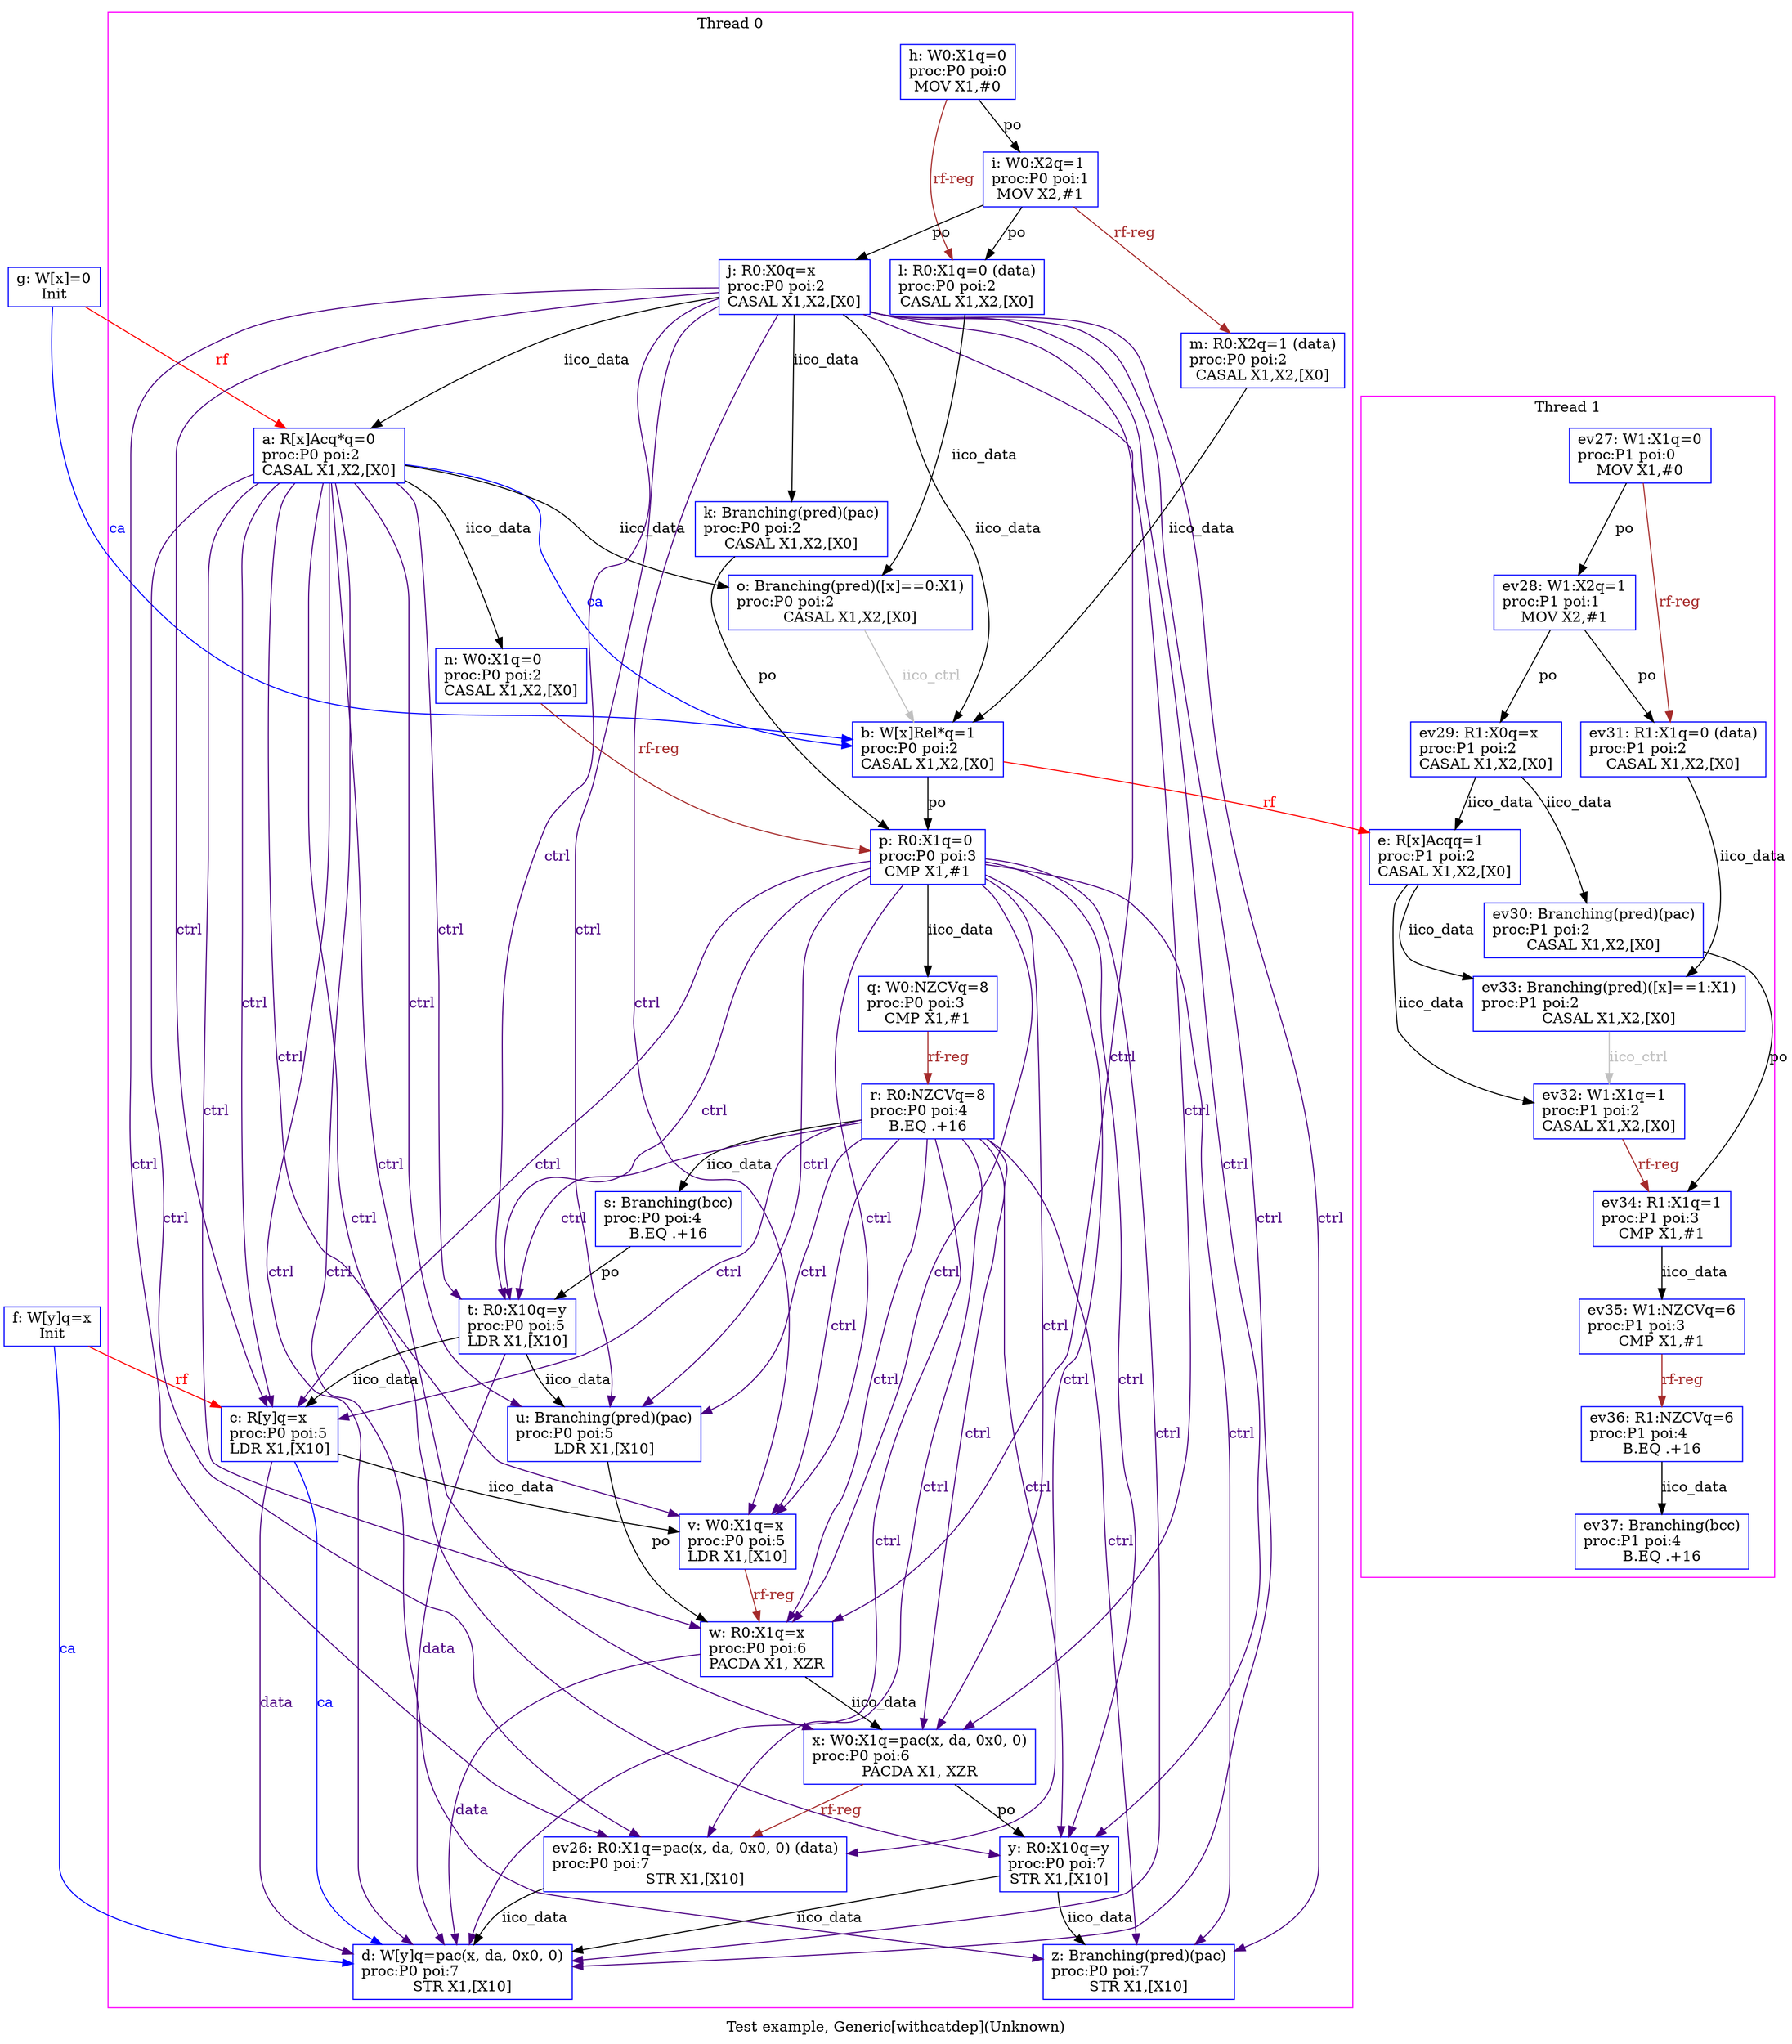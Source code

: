 digraph G {


/* legend */
label="Test example, Generic[withcatdep](Unknown)";


/* init events */
eiid5 [label="f: W[y]q=x\lInit", shape="box", color="blue"];
eiid6 [label="g: W[x]=0\lInit", shape="box", color="blue"];

/* the unlocked events */
subgraph cluster_proc0 { rank=sink; label = "Thread 0"; color=magenta; shape=box;
eiid7 [label="h: W0:X1q=0\lproc:P0 poi:0\lMOV X1,#0", shape="box", color="blue"];
eiid8 [label="i: W0:X2q=1\lproc:P0 poi:1\lMOV X2,#1", shape="box", color="blue"];
eiid0 [label="a: R[x]Acq*q=0\lproc:P0 poi:2\lCASAL X1,X2,[X0]", shape="box", color="blue"];
eiid1 [label="b: W[x]Rel*q=1\lproc:P0 poi:2\lCASAL X1,X2,[X0]", shape="box", color="blue"];
eiid9 [label="j: R0:X0q=x\lproc:P0 poi:2\lCASAL X1,X2,[X0]", shape="box", color="blue"];
eiid10 [label="k: Branching(pred)(pac)\lproc:P0 poi:2\lCASAL X1,X2,[X0]", shape="box", color="blue"];
eiid11 [label="l: R0:X1q=0 (data)\lproc:P0 poi:2\lCASAL X1,X2,[X0]", shape="box", color="blue"];
eiid12 [label="m: R0:X2q=1 (data)\lproc:P0 poi:2\lCASAL X1,X2,[X0]", shape="box", color="blue"];
eiid13 [label="n: W0:X1q=0\lproc:P0 poi:2\lCASAL X1,X2,[X0]", shape="box", color="blue"];
eiid14 [label="o: Branching(pred)([x]==0:X1)\lproc:P0 poi:2\lCASAL X1,X2,[X0]", shape="box", color="blue"];
eiid15 [label="p: R0:X1q=0\lproc:P0 poi:3\lCMP X1,#1", shape="box", color="blue"];
eiid16 [label="q: W0:NZCVq=8\lproc:P0 poi:3\lCMP X1,#1", shape="box", color="blue"];
eiid17 [label="r: R0:NZCVq=8\lproc:P0 poi:4\lB.EQ .+16", shape="box", color="blue"];
eiid18 [label="s: Branching(bcc)\lproc:P0 poi:4\lB.EQ .+16", shape="box", color="blue"];
eiid2 [label="c: R[y]q=x\lproc:P0 poi:5\lLDR X1,[X10]", shape="box", color="blue"];
eiid19 [label="t: R0:X10q=y\lproc:P0 poi:5\lLDR X1,[X10]", shape="box", color="blue"];
eiid20 [label="u: Branching(pred)(pac)\lproc:P0 poi:5\lLDR X1,[X10]", shape="box", color="blue"];
eiid21 [label="v: W0:X1q=x\lproc:P0 poi:5\lLDR X1,[X10]", shape="box", color="blue"];
eiid22 [label="w: R0:X1q=x\lproc:P0 poi:6\lPACDA X1, XZR", shape="box", color="blue"];
eiid23 [label="x: W0:X1q=pac(x, da, 0x0, 0)\lproc:P0 poi:6\lPACDA X1, XZR", shape="box", color="blue"];
eiid3 [label="d: W[y]q=pac(x, da, 0x0, 0)\lproc:P0 poi:7\lSTR X1,[X10]", shape="box", color="blue"];
eiid24 [label="y: R0:X10q=y\lproc:P0 poi:7\lSTR X1,[X10]", shape="box", color="blue"];
eiid25 [label="z: Branching(pred)(pac)\lproc:P0 poi:7\lSTR X1,[X10]", shape="box", color="blue"];
eiid26 [label="ev26: R0:X1q=pac(x, da, 0x0, 0) (data)\lproc:P0 poi:7\lSTR X1,[X10]", shape="box", color="blue"];
}
subgraph cluster_proc1 { rank=sink; label = "Thread 1"; color=magenta; shape=box;
eiid27 [label="ev27: W1:X1q=0\lproc:P1 poi:0\lMOV X1,#0", shape="box", color="blue"];
eiid28 [label="ev28: W1:X2q=1\lproc:P1 poi:1\lMOV X2,#1", shape="box", color="blue"];
eiid4 [label="e: R[x]Acqq=1\lproc:P1 poi:2\lCASAL X1,X2,[X0]", shape="box", color="blue"];
eiid29 [label="ev29: R1:X0q=x\lproc:P1 poi:2\lCASAL X1,X2,[X0]", shape="box", color="blue"];
eiid30 [label="ev30: Branching(pred)(pac)\lproc:P1 poi:2\lCASAL X1,X2,[X0]", shape="box", color="blue"];
eiid31 [label="ev31: R1:X1q=0 (data)\lproc:P1 poi:2\lCASAL X1,X2,[X0]", shape="box", color="blue"];
eiid32 [label="ev32: W1:X1q=1\lproc:P1 poi:2\lCASAL X1,X2,[X0]", shape="box", color="blue"];
eiid33 [label="ev33: Branching(pred)([x]==1:X1)\lproc:P1 poi:2\lCASAL X1,X2,[X0]", shape="box", color="blue"];
eiid34 [label="ev34: R1:X1q=1\lproc:P1 poi:3\lCMP X1,#1", shape="box", color="blue"];
eiid35 [label="ev35: W1:NZCVq=6\lproc:P1 poi:3\lCMP X1,#1", shape="box", color="blue"];
eiid36 [label="ev36: R1:NZCVq=6\lproc:P1 poi:4\lB.EQ .+16", shape="box", color="blue"];
eiid37 [label="ev37: Branching(bcc)\lproc:P1 poi:4\lB.EQ .+16", shape="box", color="blue"];
}

/* the intra_causality_data edges */

eiid0 -> eiid13 [label="iico_data", color="black", fontcolor="black"];
eiid0 -> eiid14 [label="iico_data", color="black", fontcolor="black"];
eiid2 -> eiid21 [label="iico_data", color="black", fontcolor="black"];
eiid4 -> eiid32 [label="iico_data", color="black", fontcolor="black"];
eiid4 -> eiid33 [label="iico_data", color="black", fontcolor="black"];
eiid9 -> eiid0 [label="iico_data", color="black", fontcolor="black"];
eiid9 -> eiid1 [label="iico_data", color="black", fontcolor="black"];
eiid9 -> eiid10 [label="iico_data", color="black", fontcolor="black"];
eiid11 -> eiid14 [label="iico_data", color="black", fontcolor="black"];
eiid12 -> eiid1 [label="iico_data", color="black", fontcolor="black"];
eiid15 -> eiid16 [label="iico_data", color="black", fontcolor="black"];
eiid17 -> eiid18 [label="iico_data", color="black", fontcolor="black"];
eiid19 -> eiid2 [label="iico_data", color="black", fontcolor="black"];
eiid19 -> eiid20 [label="iico_data", color="black", fontcolor="black"];
eiid22 -> eiid23 [label="iico_data", color="black", fontcolor="black"];
eiid24 -> eiid3 [label="iico_data", color="black", fontcolor="black"];
eiid24 -> eiid25 [label="iico_data", color="black", fontcolor="black"];
eiid26 -> eiid3 [label="iico_data", color="black", fontcolor="black"];
eiid29 -> eiid4 [label="iico_data", color="black", fontcolor="black"];
eiid29 -> eiid30 [label="iico_data", color="black", fontcolor="black"];
eiid31 -> eiid33 [label="iico_data", color="black", fontcolor="black"];
eiid34 -> eiid35 [label="iico_data", color="black", fontcolor="black"];
eiid36 -> eiid37 [label="iico_data", color="black", fontcolor="black"];

/* the intra_causality_control edges */
eiid14 -> eiid1 [label="iico_ctrl", color="grey", fontcolor="grey"];
eiid33 -> eiid32 [label="iico_ctrl", color="grey", fontcolor="grey"];

/* the poi edges */
eiid1 -> eiid15 [label="po", color="black", fontcolor="black"];
eiid7 -> eiid8 [label="po", color="black", fontcolor="black"];
eiid8 -> eiid9 [label="po", color="black", fontcolor="black"];
eiid8 -> eiid11 [label="po", color="black", fontcolor="black"];
eiid10 -> eiid15 [label="po", color="black", fontcolor="black"];
eiid18 -> eiid19 [label="po", color="black", fontcolor="black"];
eiid20 -> eiid22 [label="po", color="black", fontcolor="black"];
eiid23 -> eiid24 [label="po", color="black", fontcolor="black"];
eiid27 -> eiid28 [label="po", color="black", fontcolor="black"];
eiid28 -> eiid29 [label="po", color="black", fontcolor="black"];
eiid28 -> eiid31 [label="po", color="black", fontcolor="black"];
eiid30 -> eiid34 [label="po", color="black", fontcolor="black"];
/* the rfmap edges */


/* The viewed-before edges */
eiid7 -> eiid11 [label="rf-reg", color="brown", fontcolor="brown"];
eiid8 -> eiid12 [label="rf-reg", color="brown", fontcolor="brown"];
eiid13 -> eiid15 [label="rf-reg", color="brown", fontcolor="brown"];
eiid16 -> eiid17 [label="rf-reg", color="brown", fontcolor="brown"];
eiid21 -> eiid22 [label="rf-reg", color="brown", fontcolor="brown"];
eiid23 -> eiid26 [label="rf-reg", color="brown", fontcolor="brown"];
eiid27 -> eiid31 [label="rf-reg", color="brown", fontcolor="brown"];
eiid32 -> eiid34 [label="rf-reg", color="brown", fontcolor="brown"];
eiid35 -> eiid36 [label="rf-reg", color="brown", fontcolor="brown"];
eiid1 -> eiid4 [label="rf", color="red", fontcolor="red"];
eiid5 -> eiid2 [label="rf", color="red", fontcolor="red"];
eiid6 -> eiid0 [label="rf", color="red", fontcolor="red"];
eiid2 -> eiid3 [label="data", color="indigo", fontcolor="indigo"];
eiid19 -> eiid3 [label="data", color="indigo", fontcolor="indigo"];
eiid22 -> eiid3 [label="data", color="indigo", fontcolor="indigo"];
eiid0 -> eiid2 [label="ctrl", color="indigo", fontcolor="indigo"];
eiid0 -> eiid3 [label="ctrl", color="indigo", fontcolor="indigo"];
eiid0 -> eiid19 [label="ctrl", color="indigo", fontcolor="indigo"];
eiid0 -> eiid20 [label="ctrl", color="indigo", fontcolor="indigo"];
eiid0 -> eiid21 [label="ctrl", color="indigo", fontcolor="indigo"];
eiid0 -> eiid22 [label="ctrl", color="indigo", fontcolor="indigo"];
eiid0 -> eiid23 [label="ctrl", color="indigo", fontcolor="indigo"];
eiid0 -> eiid24 [label="ctrl", color="indigo", fontcolor="indigo"];
eiid0 -> eiid25 [label="ctrl", color="indigo", fontcolor="indigo"];
eiid0 -> eiid26 [label="ctrl", color="indigo", fontcolor="indigo"];
eiid9 -> eiid2 [label="ctrl", color="indigo", fontcolor="indigo"];
eiid9 -> eiid3 [label="ctrl", color="indigo", fontcolor="indigo"];
eiid9 -> eiid19 [label="ctrl", color="indigo", fontcolor="indigo"];
eiid9 -> eiid20 [label="ctrl", color="indigo", fontcolor="indigo"];
eiid9 -> eiid21 [label="ctrl", color="indigo", fontcolor="indigo"];
eiid9 -> eiid22 [label="ctrl", color="indigo", fontcolor="indigo"];
eiid9 -> eiid23 [label="ctrl", color="indigo", fontcolor="indigo"];
eiid9 -> eiid24 [label="ctrl", color="indigo", fontcolor="indigo"];
eiid9 -> eiid25 [label="ctrl", color="indigo", fontcolor="indigo"];
eiid9 -> eiid26 [label="ctrl", color="indigo", fontcolor="indigo"];
eiid15 -> eiid2 [label="ctrl", color="indigo", fontcolor="indigo"];
eiid15 -> eiid3 [label="ctrl", color="indigo", fontcolor="indigo"];
eiid15 -> eiid19 [label="ctrl", color="indigo", fontcolor="indigo"];
eiid15 -> eiid20 [label="ctrl", color="indigo", fontcolor="indigo"];
eiid15 -> eiid21 [label="ctrl", color="indigo", fontcolor="indigo"];
eiid15 -> eiid22 [label="ctrl", color="indigo", fontcolor="indigo"];
eiid15 -> eiid23 [label="ctrl", color="indigo", fontcolor="indigo"];
eiid15 -> eiid24 [label="ctrl", color="indigo", fontcolor="indigo"];
eiid15 -> eiid25 [label="ctrl", color="indigo", fontcolor="indigo"];
eiid15 -> eiid26 [label="ctrl", color="indigo", fontcolor="indigo"];
eiid17 -> eiid2 [label="ctrl", color="indigo", fontcolor="indigo"];
eiid17 -> eiid3 [label="ctrl", color="indigo", fontcolor="indigo"];
eiid17 -> eiid19 [label="ctrl", color="indigo", fontcolor="indigo"];
eiid17 -> eiid20 [label="ctrl", color="indigo", fontcolor="indigo"];
eiid17 -> eiid21 [label="ctrl", color="indigo", fontcolor="indigo"];
eiid17 -> eiid22 [label="ctrl", color="indigo", fontcolor="indigo"];
eiid17 -> eiid23 [label="ctrl", color="indigo", fontcolor="indigo"];
eiid17 -> eiid24 [label="ctrl", color="indigo", fontcolor="indigo"];
eiid17 -> eiid25 [label="ctrl", color="indigo", fontcolor="indigo"];
eiid17 -> eiid26 [label="ctrl", color="indigo", fontcolor="indigo"];
eiid0 -> eiid1 [label="ca", color="blue", fontcolor="blue"];
eiid2 -> eiid3 [label="ca", color="blue", fontcolor="blue"];
eiid5 -> eiid3 [label="ca", color="blue", fontcolor="blue"];
eiid6 -> eiid1 [label="ca", color="blue", fontcolor="blue"];
}
digraph G {


/* legend */
label="Test example, Generic[withcatdep](Unknown)";


/* init events */
eiid5 [label="f: W[y]q=x\lInit", shape="box", color="blue"];
eiid6 [label="g: W[x]=0\lInit", shape="box", color="blue"];

/* the unlocked events */
subgraph cluster_proc0 { rank=sink; label = "Thread 0"; color=magenta; shape=box;
eiid7 [label="h: W0:X1q=0\lproc:P0 poi:0\lMOV X1,#0", shape="box", color="blue"];
eiid8 [label="i: W0:X2q=1\lproc:P0 poi:1\lMOV X2,#1", shape="box", color="blue"];
eiid0 [label="a: R[x]Acq*q=0\lproc:P0 poi:2\lCASAL X1,X2,[X0]", shape="box", color="blue"];
eiid1 [label="b: W[x]Rel*q=1\lproc:P0 poi:2\lCASAL X1,X2,[X0]", shape="box", color="blue"];
eiid9 [label="j: R0:X0q=x\lproc:P0 poi:2\lCASAL X1,X2,[X0]", shape="box", color="blue"];
eiid10 [label="k: Branching(pred)(pac)\lproc:P0 poi:2\lCASAL X1,X2,[X0]", shape="box", color="blue"];
eiid11 [label="l: R0:X1q=0 (data)\lproc:P0 poi:2\lCASAL X1,X2,[X0]", shape="box", color="blue"];
eiid12 [label="m: R0:X2q=1 (data)\lproc:P0 poi:2\lCASAL X1,X2,[X0]", shape="box", color="blue"];
eiid13 [label="n: W0:X1q=0\lproc:P0 poi:2\lCASAL X1,X2,[X0]", shape="box", color="blue"];
eiid14 [label="o: Branching(pred)([x]==0:X1)\lproc:P0 poi:2\lCASAL X1,X2,[X0]", shape="box", color="blue"];
eiid15 [label="p: R0:X1q=0\lproc:P0 poi:3\lCMP X1,#1", shape="box", color="blue"];
eiid16 [label="q: W0:NZCVq=8\lproc:P0 poi:3\lCMP X1,#1", shape="box", color="blue"];
eiid17 [label="r: R0:NZCVq=8\lproc:P0 poi:4\lB.EQ .+16", shape="box", color="blue"];
eiid18 [label="s: Branching(bcc)\lproc:P0 poi:4\lB.EQ .+16", shape="box", color="blue"];
eiid2 [label="c: R[y]q=x\lproc:P0 poi:5\lLDR X1,[X10]", shape="box", color="blue"];
eiid19 [label="t: R0:X10q=y\lproc:P0 poi:5\lLDR X1,[X10]", shape="box", color="blue"];
eiid20 [label="u: Branching(pred)(pac)\lproc:P0 poi:5\lLDR X1,[X10]", shape="box", color="blue"];
eiid21 [label="v: W0:X1q=x\lproc:P0 poi:5\lLDR X1,[X10]", shape="box", color="blue"];
eiid22 [label="w: R0:X1q=x\lproc:P0 poi:6\lPACDA X1, XZR", shape="box", color="blue"];
eiid23 [label="x: W0:X1q=pac(x, da, 0x0, 0)\lproc:P0 poi:6\lPACDA X1, XZR", shape="box", color="blue"];
eiid3 [label="d: W[y]q=pac(x, da, 0x0, 0)\lproc:P0 poi:7\lSTR X1,[X10]", shape="box", color="blue"];
eiid24 [label="y: R0:X10q=y\lproc:P0 poi:7\lSTR X1,[X10]", shape="box", color="blue"];
eiid25 [label="z: Branching(pred)(pac)\lproc:P0 poi:7\lSTR X1,[X10]", shape="box", color="blue"];
eiid26 [label="ev26: R0:X1q=pac(x, da, 0x0, 0) (data)\lproc:P0 poi:7\lSTR X1,[X10]", shape="box", color="blue"];
}
subgraph cluster_proc1 { rank=sink; label = "Thread 1"; color=magenta; shape=box;
eiid27 [label="ev27: W1:X1q=0\lproc:P1 poi:0\lMOV X1,#0", shape="box", color="blue"];
eiid28 [label="ev28: W1:X2q=1\lproc:P1 poi:1\lMOV X2,#1", shape="box", color="blue"];
eiid4 [label="e: R[x]Acqq=1\lproc:P1 poi:2\lCASAL X1,X2,[X0]", shape="box", color="blue"];
eiid29 [label="ev29: R1:X0q=x\lproc:P1 poi:2\lCASAL X1,X2,[X0]", shape="box", color="blue"];
eiid30 [label="ev30: Branching(pred)(pac)\lproc:P1 poi:2\lCASAL X1,X2,[X0]", shape="box", color="blue"];
eiid31 [label="ev31: R1:X1q=0 (data)\lproc:P1 poi:2\lCASAL X1,X2,[X0]", shape="box", color="blue"];
eiid32 [label="ev32: W1:X1q=1\lproc:P1 poi:2\lCASAL X1,X2,[X0]", shape="box", color="blue"];
eiid33 [label="ev33: Branching(pred)([x]==1:X1)\lproc:P1 poi:2\lCASAL X1,X2,[X0]", shape="box", color="blue"];
eiid34 [label="ev34: R1:X1q=1\lproc:P1 poi:3\lCMP X1,#1", shape="box", color="blue"];
eiid35 [label="ev35: W1:NZCVq=6\lproc:P1 poi:3\lCMP X1,#1", shape="box", color="blue"];
eiid36 [label="ev36: R1:NZCVq=6\lproc:P1 poi:4\lB.EQ .+16", shape="box", color="blue"];
eiid37 [label="ev37: Branching(bcc)\lproc:P1 poi:4\lB.EQ .+16", shape="box", color="blue"];
}

/* the intra_causality_data edges */

eiid0 -> eiid13 [label="iico_data", color="black", fontcolor="black"];
eiid0 -> eiid14 [label="iico_data", color="black", fontcolor="black"];
eiid2 -> eiid21 [label="iico_data", color="black", fontcolor="black"];
eiid4 -> eiid32 [label="iico_data", color="black", fontcolor="black"];
eiid4 -> eiid33 [label="iico_data", color="black", fontcolor="black"];
eiid9 -> eiid0 [label="iico_data", color="black", fontcolor="black"];
eiid9 -> eiid1 [label="iico_data", color="black", fontcolor="black"];
eiid9 -> eiid10 [label="iico_data", color="black", fontcolor="black"];
eiid11 -> eiid14 [label="iico_data", color="black", fontcolor="black"];
eiid12 -> eiid1 [label="iico_data", color="black", fontcolor="black"];
eiid15 -> eiid16 [label="iico_data", color="black", fontcolor="black"];
eiid17 -> eiid18 [label="iico_data", color="black", fontcolor="black"];
eiid19 -> eiid2 [label="iico_data", color="black", fontcolor="black"];
eiid19 -> eiid20 [label="iico_data", color="black", fontcolor="black"];
eiid22 -> eiid23 [label="iico_data", color="black", fontcolor="black"];
eiid24 -> eiid3 [label="iico_data", color="black", fontcolor="black"];
eiid24 -> eiid25 [label="iico_data", color="black", fontcolor="black"];
eiid26 -> eiid3 [label="iico_data", color="black", fontcolor="black"];
eiid29 -> eiid4 [label="iico_data", color="black", fontcolor="black"];
eiid29 -> eiid30 [label="iico_data", color="black", fontcolor="black"];
eiid31 -> eiid33 [label="iico_data", color="black", fontcolor="black"];
eiid34 -> eiid35 [label="iico_data", color="black", fontcolor="black"];
eiid36 -> eiid37 [label="iico_data", color="black", fontcolor="black"];

/* the intra_causality_control edges */
eiid14 -> eiid1 [label="iico_ctrl", color="grey", fontcolor="grey"];

/* the poi edges */
eiid1 -> eiid15 [label="po", color="black", fontcolor="black"];
eiid7 -> eiid8 [label="po", color="black", fontcolor="black"];
eiid8 -> eiid9 [label="po", color="black", fontcolor="black"];
eiid8 -> eiid11 [label="po", color="black", fontcolor="black"];
eiid10 -> eiid15 [label="po", color="black", fontcolor="black"];
eiid18 -> eiid19 [label="po", color="black", fontcolor="black"];
eiid20 -> eiid22 [label="po", color="black", fontcolor="black"];
eiid23 -> eiid24 [label="po", color="black", fontcolor="black"];
eiid27 -> eiid28 [label="po", color="black", fontcolor="black"];
eiid28 -> eiid29 [label="po", color="black", fontcolor="black"];
eiid28 -> eiid31 [label="po", color="black", fontcolor="black"];
eiid30 -> eiid34 [label="po", color="black", fontcolor="black"];
eiid33 -> eiid34 [label="po", color="black", fontcolor="black"];
/* the rfmap edges */


/* The viewed-before edges */
eiid7 -> eiid11 [label="rf-reg", color="brown", fontcolor="brown"];
eiid8 -> eiid12 [label="rf-reg", color="brown", fontcolor="brown"];
eiid13 -> eiid15 [label="rf-reg", color="brown", fontcolor="brown"];
eiid16 -> eiid17 [label="rf-reg", color="brown", fontcolor="brown"];
eiid21 -> eiid22 [label="rf-reg", color="brown", fontcolor="brown"];
eiid23 -> eiid26 [label="rf-reg", color="brown", fontcolor="brown"];
eiid27 -> eiid31 [label="rf-reg", color="brown", fontcolor="brown"];
eiid32 -> eiid34 [label="rf-reg", color="brown", fontcolor="brown"];
eiid35 -> eiid36 [label="rf-reg", color="brown", fontcolor="brown"];
eiid1 -> eiid4 [label="rf", color="red", fontcolor="red"];
eiid5 -> eiid2 [label="rf", color="red", fontcolor="red"];
eiid6 -> eiid0 [label="rf", color="red", fontcolor="red"];
eiid2 -> eiid3 [label="data", color="indigo", fontcolor="indigo"];
eiid19 -> eiid3 [label="data", color="indigo", fontcolor="indigo"];
eiid22 -> eiid3 [label="data", color="indigo", fontcolor="indigo"];
eiid0 -> eiid2 [label="ctrl", color="indigo", fontcolor="indigo"];
eiid0 -> eiid3 [label="ctrl", color="indigo", fontcolor="indigo"];
eiid0 -> eiid19 [label="ctrl", color="indigo", fontcolor="indigo"];
eiid0 -> eiid20 [label="ctrl", color="indigo", fontcolor="indigo"];
eiid0 -> eiid21 [label="ctrl", color="indigo", fontcolor="indigo"];
eiid0 -> eiid22 [label="ctrl", color="indigo", fontcolor="indigo"];
eiid0 -> eiid23 [label="ctrl", color="indigo", fontcolor="indigo"];
eiid0 -> eiid24 [label="ctrl", color="indigo", fontcolor="indigo"];
eiid0 -> eiid25 [label="ctrl", color="indigo", fontcolor="indigo"];
eiid0 -> eiid26 [label="ctrl", color="indigo", fontcolor="indigo"];
eiid9 -> eiid2 [label="ctrl", color="indigo", fontcolor="indigo"];
eiid9 -> eiid3 [label="ctrl", color="indigo", fontcolor="indigo"];
eiid9 -> eiid19 [label="ctrl", color="indigo", fontcolor="indigo"];
eiid9 -> eiid20 [label="ctrl", color="indigo", fontcolor="indigo"];
eiid9 -> eiid21 [label="ctrl", color="indigo", fontcolor="indigo"];
eiid9 -> eiid22 [label="ctrl", color="indigo", fontcolor="indigo"];
eiid9 -> eiid23 [label="ctrl", color="indigo", fontcolor="indigo"];
eiid9 -> eiid24 [label="ctrl", color="indigo", fontcolor="indigo"];
eiid9 -> eiid25 [label="ctrl", color="indigo", fontcolor="indigo"];
eiid9 -> eiid26 [label="ctrl", color="indigo", fontcolor="indigo"];
eiid15 -> eiid2 [label="ctrl", color="indigo", fontcolor="indigo"];
eiid15 -> eiid3 [label="ctrl", color="indigo", fontcolor="indigo"];
eiid15 -> eiid19 [label="ctrl", color="indigo", fontcolor="indigo"];
eiid15 -> eiid20 [label="ctrl", color="indigo", fontcolor="indigo"];
eiid15 -> eiid21 [label="ctrl", color="indigo", fontcolor="indigo"];
eiid15 -> eiid22 [label="ctrl", color="indigo", fontcolor="indigo"];
eiid15 -> eiid23 [label="ctrl", color="indigo", fontcolor="indigo"];
eiid15 -> eiid24 [label="ctrl", color="indigo", fontcolor="indigo"];
eiid15 -> eiid25 [label="ctrl", color="indigo", fontcolor="indigo"];
eiid15 -> eiid26 [label="ctrl", color="indigo", fontcolor="indigo"];
eiid17 -> eiid2 [label="ctrl", color="indigo", fontcolor="indigo"];
eiid17 -> eiid3 [label="ctrl", color="indigo", fontcolor="indigo"];
eiid17 -> eiid19 [label="ctrl", color="indigo", fontcolor="indigo"];
eiid17 -> eiid20 [label="ctrl", color="indigo", fontcolor="indigo"];
eiid17 -> eiid21 [label="ctrl", color="indigo", fontcolor="indigo"];
eiid17 -> eiid22 [label="ctrl", color="indigo", fontcolor="indigo"];
eiid17 -> eiid23 [label="ctrl", color="indigo", fontcolor="indigo"];
eiid17 -> eiid24 [label="ctrl", color="indigo", fontcolor="indigo"];
eiid17 -> eiid25 [label="ctrl", color="indigo", fontcolor="indigo"];
eiid17 -> eiid26 [label="ctrl", color="indigo", fontcolor="indigo"];
eiid0 -> eiid1 [label="ca", color="blue", fontcolor="blue"];
eiid2 -> eiid3 [label="ca", color="blue", fontcolor="blue"];
eiid5 -> eiid3 [label="ca", color="blue", fontcolor="blue"];
eiid6 -> eiid1 [label="ca", color="blue", fontcolor="blue"];
}
digraph G {


/* legend */
label="Test example, Generic[withcatdep](Unknown)";


/* init events */
eiid5 [label="f: W[y]q=x\lInit", shape="box", color="blue"];
eiid6 [label="g: W[x]=0\lInit", shape="box", color="blue"];

/* the unlocked events */
subgraph cluster_proc0 { rank=sink; label = "Thread 0"; color=magenta; shape=box;
eiid7 [label="h: W0:X1q=0\lproc:P0 poi:0\lMOV X1,#0", shape="box", color="blue"];
eiid8 [label="i: W0:X2q=1\lproc:P0 poi:1\lMOV X2,#1", shape="box", color="blue"];
eiid0 [label="a: R[x]Acq*q=0\lproc:P0 poi:2\lCASAL X1,X2,[X0]", shape="box", color="blue"];
eiid1 [label="b: W[x]Rel*q=1\lproc:P0 poi:2\lCASAL X1,X2,[X0]", shape="box", color="blue"];
eiid9 [label="j: R0:X0q=x\lproc:P0 poi:2\lCASAL X1,X2,[X0]", shape="box", color="blue"];
eiid10 [label="k: Branching(pred)(pac)\lproc:P0 poi:2\lCASAL X1,X2,[X0]", shape="box", color="blue"];
eiid11 [label="l: R0:X1q=0 (data)\lproc:P0 poi:2\lCASAL X1,X2,[X0]", shape="box", color="blue"];
eiid12 [label="m: R0:X2q=1 (data)\lproc:P0 poi:2\lCASAL X1,X2,[X0]", shape="box", color="blue"];
eiid13 [label="n: W0:X1q=0\lproc:P0 poi:2\lCASAL X1,X2,[X0]", shape="box", color="blue"];
eiid14 [label="o: Branching(pred)([x]==0:X1)\lproc:P0 poi:2\lCASAL X1,X2,[X0]", shape="box", color="blue"];
eiid15 [label="p: R0:X1q=0\lproc:P0 poi:3\lCMP X1,#1", shape="box", color="blue"];
eiid16 [label="q: W0:NZCVq=8\lproc:P0 poi:3\lCMP X1,#1", shape="box", color="blue"];
eiid17 [label="r: R0:NZCVq=8\lproc:P0 poi:4\lB.EQ .+16", shape="box", color="blue"];
eiid18 [label="s: Branching(bcc)\lproc:P0 poi:4\lB.EQ .+16", shape="box", color="blue"];
eiid2 [label="c: R[y]q=x\lproc:P0 poi:5\lLDR X1,[X10]", shape="box", color="blue"];
eiid19 [label="t: R0:X10q=y\lproc:P0 poi:5\lLDR X1,[X10]", shape="box", color="blue"];
eiid20 [label="u: Branching(pred)(pac)\lproc:P0 poi:5\lLDR X1,[X10]", shape="box", color="blue"];
eiid21 [label="v: W0:X1q=x\lproc:P0 poi:5\lLDR X1,[X10]", shape="box", color="blue"];
eiid22 [label="w: R0:X1q=x\lproc:P0 poi:6\lPACDA X1, XZR", shape="box", color="blue"];
eiid23 [label="x: W0:X1q=pac(x, da, 0x0, 0)\lproc:P0 poi:6\lPACDA X1, XZR", shape="box", color="blue"];
eiid3 [label="d: W[y]q=pac(x, da, 0x0, 0)\lproc:P0 poi:7\lSTR X1,[X10]", shape="box", color="blue"];
eiid24 [label="y: R0:X10q=y\lproc:P0 poi:7\lSTR X1,[X10]", shape="box", color="blue"];
eiid25 [label="z: Branching(pred)(pac)\lproc:P0 poi:7\lSTR X1,[X10]", shape="box", color="blue"];
eiid26 [label="ev26: R0:X1q=pac(x, da, 0x0, 0) (data)\lproc:P0 poi:7\lSTR X1,[X10]", shape="box", color="blue"];
}
subgraph cluster_proc1 { rank=sink; label = "Thread 1"; color=magenta; shape=box;
eiid27 [label="ev27: W1:X1q=0\lproc:P1 poi:0\lMOV X1,#0", shape="box", color="blue"];
eiid28 [label="ev28: W1:X2q=1\lproc:P1 poi:1\lMOV X2,#1", shape="box", color="blue"];
eiid4 [label="e: R[x]Acqq=1\lproc:P1 poi:2\lCASAL X1,X2,[X0]", shape="box", color="blue"];
eiid29 [label="ev29: R1:X0q=x\lproc:P1 poi:2\lCASAL X1,X2,[X0]", shape="box", color="blue"];
eiid30 [label="ev30: Branching(pred)(pac)\lproc:P1 poi:2\lCASAL X1,X2,[X0]", shape="box", color="blue"];
eiid31 [label="ev31: R1:X1q=0 (data)\lproc:P1 poi:2\lCASAL X1,X2,[X0]", shape="box", color="blue"];
eiid32 [label="ev32: W1:X1q=1\lproc:P1 poi:2\lCASAL X1,X2,[X0]", shape="box", color="blue"];
eiid33 [label="ev33: Branching(pred)([x]==1:X1)\lproc:P1 poi:2\lCASAL X1,X2,[X0]", shape="box", color="blue"];
eiid34 [label="ev34: R1:X1q=1\lproc:P1 poi:3\lCMP X1,#1", shape="box", color="blue"];
eiid35 [label="ev35: W1:NZCVq=6\lproc:P1 poi:3\lCMP X1,#1", shape="box", color="blue"];
eiid36 [label="ev36: R1:NZCVq=6\lproc:P1 poi:4\lB.EQ .+16", shape="box", color="blue"];
eiid37 [label="ev37: Branching(bcc)\lproc:P1 poi:4\lB.EQ .+16", shape="box", color="blue"];
}

/* the intra_causality_data edges */

eiid0 -> eiid14 [label="iico_data", color="black", fontcolor="black"];
eiid2 -> eiid21 [label="iico_data", color="black", fontcolor="black"];
eiid4 -> eiid32 [label="iico_data", color="black", fontcolor="black"];
eiid4 -> eiid33 [label="iico_data", color="black", fontcolor="black"];
eiid9 -> eiid0 [label="iico_data", color="black", fontcolor="black"];
eiid9 -> eiid1 [label="iico_data", color="black", fontcolor="black"];
eiid9 -> eiid10 [label="iico_data", color="black", fontcolor="black"];
eiid11 -> eiid13 [label="iico_data", color="black", fontcolor="black"];
eiid11 -> eiid14 [label="iico_data", color="black", fontcolor="black"];
eiid12 -> eiid1 [label="iico_data", color="black", fontcolor="black"];
eiid15 -> eiid16 [label="iico_data", color="black", fontcolor="black"];
eiid17 -> eiid18 [label="iico_data", color="black", fontcolor="black"];
eiid19 -> eiid2 [label="iico_data", color="black", fontcolor="black"];
eiid19 -> eiid20 [label="iico_data", color="black", fontcolor="black"];
eiid22 -> eiid23 [label="iico_data", color="black", fontcolor="black"];
eiid24 -> eiid3 [label="iico_data", color="black", fontcolor="black"];
eiid24 -> eiid25 [label="iico_data", color="black", fontcolor="black"];
eiid26 -> eiid3 [label="iico_data", color="black", fontcolor="black"];
eiid29 -> eiid4 [label="iico_data", color="black", fontcolor="black"];
eiid29 -> eiid30 [label="iico_data", color="black", fontcolor="black"];
eiid31 -> eiid33 [label="iico_data", color="black", fontcolor="black"];
eiid34 -> eiid35 [label="iico_data", color="black", fontcolor="black"];
eiid36 -> eiid37 [label="iico_data", color="black", fontcolor="black"];

/* the intra_causality_control edges */
eiid14 -> eiid1 [label="iico_ctrl", color="grey", fontcolor="grey"];
eiid14 -> eiid13 [label="iico_ctrl", color="grey", fontcolor="grey"];
eiid33 -> eiid32 [label="iico_ctrl", color="grey", fontcolor="grey"];

/* the poi edges */
eiid1 -> eiid15 [label="po", color="black", fontcolor="black"];
eiid7 -> eiid8 [label="po", color="black", fontcolor="black"];
eiid8 -> eiid9 [label="po", color="black", fontcolor="black"];
eiid8 -> eiid11 [label="po", color="black", fontcolor="black"];
eiid10 -> eiid15 [label="po", color="black", fontcolor="black"];
eiid18 -> eiid19 [label="po", color="black", fontcolor="black"];
eiid20 -> eiid22 [label="po", color="black", fontcolor="black"];
eiid23 -> eiid24 [label="po", color="black", fontcolor="black"];
eiid27 -> eiid28 [label="po", color="black", fontcolor="black"];
eiid28 -> eiid29 [label="po", color="black", fontcolor="black"];
eiid28 -> eiid31 [label="po", color="black", fontcolor="black"];
eiid30 -> eiid34 [label="po", color="black", fontcolor="black"];
/* the rfmap edges */


/* The viewed-before edges */
eiid7 -> eiid11 [label="rf-reg", color="brown", fontcolor="brown"];
eiid8 -> eiid12 [label="rf-reg", color="brown", fontcolor="brown"];
eiid13 -> eiid15 [label="rf-reg", color="brown", fontcolor="brown"];
eiid16 -> eiid17 [label="rf-reg", color="brown", fontcolor="brown"];
eiid21 -> eiid22 [label="rf-reg", color="brown", fontcolor="brown"];
eiid23 -> eiid26 [label="rf-reg", color="brown", fontcolor="brown"];
eiid27 -> eiid31 [label="rf-reg", color="brown", fontcolor="brown"];
eiid32 -> eiid34 [label="rf-reg", color="brown", fontcolor="brown"];
eiid35 -> eiid36 [label="rf-reg", color="brown", fontcolor="brown"];
eiid1 -> eiid4 [label="rf", color="red", fontcolor="red"];
eiid5 -> eiid2 [label="rf", color="red", fontcolor="red"];
eiid6 -> eiid0 [label="rf", color="red", fontcolor="red"];
eiid2 -> eiid3 [label="data", color="indigo", fontcolor="indigo"];
eiid19 -> eiid3 [label="data", color="indigo", fontcolor="indigo"];
eiid22 -> eiid3 [label="data", color="indigo", fontcolor="indigo"];
eiid11 -> eiid2 [label="ctrl", color="indigo", fontcolor="indigo"];
eiid11 -> eiid3 [label="ctrl", color="indigo", fontcolor="indigo"];
eiid11 -> eiid19 [label="ctrl", color="indigo", fontcolor="indigo"];
eiid11 -> eiid20 [label="ctrl", color="indigo", fontcolor="indigo"];
eiid11 -> eiid21 [label="ctrl", color="indigo", fontcolor="indigo"];
eiid11 -> eiid22 [label="ctrl", color="indigo", fontcolor="indigo"];
eiid11 -> eiid23 [label="ctrl", color="indigo", fontcolor="indigo"];
eiid11 -> eiid24 [label="ctrl", color="indigo", fontcolor="indigo"];
eiid11 -> eiid25 [label="ctrl", color="indigo", fontcolor="indigo"];
eiid11 -> eiid26 [label="ctrl", color="indigo", fontcolor="indigo"];
eiid15 -> eiid2 [label="ctrl", color="indigo", fontcolor="indigo"];
eiid15 -> eiid3 [label="ctrl", color="indigo", fontcolor="indigo"];
eiid15 -> eiid19 [label="ctrl", color="indigo", fontcolor="indigo"];
eiid15 -> eiid20 [label="ctrl", color="indigo", fontcolor="indigo"];
eiid15 -> eiid21 [label="ctrl", color="indigo", fontcolor="indigo"];
eiid15 -> eiid22 [label="ctrl", color="indigo", fontcolor="indigo"];
eiid15 -> eiid23 [label="ctrl", color="indigo", fontcolor="indigo"];
eiid15 -> eiid24 [label="ctrl", color="indigo", fontcolor="indigo"];
eiid15 -> eiid25 [label="ctrl", color="indigo", fontcolor="indigo"];
eiid15 -> eiid26 [label="ctrl", color="indigo", fontcolor="indigo"];
eiid17 -> eiid2 [label="ctrl", color="indigo", fontcolor="indigo"];
eiid17 -> eiid3 [label="ctrl", color="indigo", fontcolor="indigo"];
eiid17 -> eiid19 [label="ctrl", color="indigo", fontcolor="indigo"];
eiid17 -> eiid20 [label="ctrl", color="indigo", fontcolor="indigo"];
eiid17 -> eiid21 [label="ctrl", color="indigo", fontcolor="indigo"];
eiid17 -> eiid22 [label="ctrl", color="indigo", fontcolor="indigo"];
eiid17 -> eiid23 [label="ctrl", color="indigo", fontcolor="indigo"];
eiid17 -> eiid24 [label="ctrl", color="indigo", fontcolor="indigo"];
eiid17 -> eiid25 [label="ctrl", color="indigo", fontcolor="indigo"];
eiid17 -> eiid26 [label="ctrl", color="indigo", fontcolor="indigo"];
eiid0 -> eiid1 [label="ca", color="blue", fontcolor="blue"];
eiid2 -> eiid3 [label="ca", color="blue", fontcolor="blue"];
eiid5 -> eiid3 [label="ca", color="blue", fontcolor="blue"];
eiid6 -> eiid1 [label="ca", color="blue", fontcolor="blue"];
}
digraph G {


/* legend */
label="Test example, Generic[withcatdep](Unknown)";


/* init events */
eiid5 [label="f: W[y]q=x\lInit", shape="box", color="blue"];
eiid6 [label="g: W[x]=0\lInit", shape="box", color="blue"];

/* the unlocked events */
subgraph cluster_proc0 { rank=sink; label = "Thread 0"; color=magenta; shape=box;
eiid7 [label="h: W0:X1q=0\lproc:P0 poi:0\lMOV X1,#0", shape="box", color="blue"];
eiid8 [label="i: W0:X2q=1\lproc:P0 poi:1\lMOV X2,#1", shape="box", color="blue"];
eiid0 [label="a: R[x]Acq*q=0\lproc:P0 poi:2\lCASAL X1,X2,[X0]", shape="box", color="blue"];
eiid1 [label="b: W[x]Rel*q=1\lproc:P0 poi:2\lCASAL X1,X2,[X0]", shape="box", color="blue"];
eiid9 [label="j: R0:X0q=x\lproc:P0 poi:2\lCASAL X1,X2,[X0]", shape="box", color="blue"];
eiid10 [label="k: Branching(pred)(pac)\lproc:P0 poi:2\lCASAL X1,X2,[X0]", shape="box", color="blue"];
eiid11 [label="l: R0:X1q=0 (data)\lproc:P0 poi:2\lCASAL X1,X2,[X0]", shape="box", color="blue"];
eiid12 [label="m: R0:X2q=1 (data)\lproc:P0 poi:2\lCASAL X1,X2,[X0]", shape="box", color="blue"];
eiid13 [label="n: W0:X1q=0\lproc:P0 poi:2\lCASAL X1,X2,[X0]", shape="box", color="blue"];
eiid14 [label="o: Branching(pred)([x]==0:X1)\lproc:P0 poi:2\lCASAL X1,X2,[X0]", shape="box", color="blue"];
eiid15 [label="p: R0:X1q=0\lproc:P0 poi:3\lCMP X1,#1", shape="box", color="blue"];
eiid16 [label="q: W0:NZCVq=8\lproc:P0 poi:3\lCMP X1,#1", shape="box", color="blue"];
eiid17 [label="r: R0:NZCVq=8\lproc:P0 poi:4\lB.EQ .+16", shape="box", color="blue"];
eiid18 [label="s: Branching(bcc)\lproc:P0 poi:4\lB.EQ .+16", shape="box", color="blue"];
eiid2 [label="c: R[y]q=x\lproc:P0 poi:5\lLDR X1,[X10]", shape="box", color="blue"];
eiid19 [label="t: R0:X10q=y\lproc:P0 poi:5\lLDR X1,[X10]", shape="box", color="blue"];
eiid20 [label="u: Branching(pred)(pac)\lproc:P0 poi:5\lLDR X1,[X10]", shape="box", color="blue"];
eiid21 [label="v: W0:X1q=x\lproc:P0 poi:5\lLDR X1,[X10]", shape="box", color="blue"];
eiid22 [label="w: R0:X1q=x\lproc:P0 poi:6\lPACDA X1, XZR", shape="box", color="blue"];
eiid23 [label="x: W0:X1q=pac(x, da, 0x0, 0)\lproc:P0 poi:6\lPACDA X1, XZR", shape="box", color="blue"];
eiid3 [label="d: W[y]q=pac(x, da, 0x0, 0)\lproc:P0 poi:7\lSTR X1,[X10]", shape="box", color="blue"];
eiid24 [label="y: R0:X10q=y\lproc:P0 poi:7\lSTR X1,[X10]", shape="box", color="blue"];
eiid25 [label="z: Branching(pred)(pac)\lproc:P0 poi:7\lSTR X1,[X10]", shape="box", color="blue"];
eiid26 [label="ev26: R0:X1q=pac(x, da, 0x0, 0) (data)\lproc:P0 poi:7\lSTR X1,[X10]", shape="box", color="blue"];
}
subgraph cluster_proc1 { rank=sink; label = "Thread 1"; color=magenta; shape=box;
eiid27 [label="ev27: W1:X1q=0\lproc:P1 poi:0\lMOV X1,#0", shape="box", color="blue"];
eiid28 [label="ev28: W1:X2q=1\lproc:P1 poi:1\lMOV X2,#1", shape="box", color="blue"];
eiid4 [label="e: R[x]Acqq=1\lproc:P1 poi:2\lCASAL X1,X2,[X0]", shape="box", color="blue"];
eiid29 [label="ev29: R1:X0q=x\lproc:P1 poi:2\lCASAL X1,X2,[X0]", shape="box", color="blue"];
eiid30 [label="ev30: Branching(pred)(pac)\lproc:P1 poi:2\lCASAL X1,X2,[X0]", shape="box", color="blue"];
eiid31 [label="ev31: R1:X1q=0 (data)\lproc:P1 poi:2\lCASAL X1,X2,[X0]", shape="box", color="blue"];
eiid32 [label="ev32: W1:X1q=1\lproc:P1 poi:2\lCASAL X1,X2,[X0]", shape="box", color="blue"];
eiid33 [label="ev33: Branching(pred)([x]==1:X1)\lproc:P1 poi:2\lCASAL X1,X2,[X0]", shape="box", color="blue"];
eiid34 [label="ev34: R1:X1q=1\lproc:P1 poi:3\lCMP X1,#1", shape="box", color="blue"];
eiid35 [label="ev35: W1:NZCVq=6\lproc:P1 poi:3\lCMP X1,#1", shape="box", color="blue"];
eiid36 [label="ev36: R1:NZCVq=6\lproc:P1 poi:4\lB.EQ .+16", shape="box", color="blue"];
eiid37 [label="ev37: Branching(bcc)\lproc:P1 poi:4\lB.EQ .+16", shape="box", color="blue"];
}

/* the intra_causality_data edges */

eiid0 -> eiid14 [label="iico_data", color="black", fontcolor="black"];
eiid2 -> eiid21 [label="iico_data", color="black", fontcolor="black"];
eiid4 -> eiid32 [label="iico_data", color="black", fontcolor="black"];
eiid4 -> eiid33 [label="iico_data", color="black", fontcolor="black"];
eiid9 -> eiid0 [label="iico_data", color="black", fontcolor="black"];
eiid9 -> eiid1 [label="iico_data", color="black", fontcolor="black"];
eiid9 -> eiid10 [label="iico_data", color="black", fontcolor="black"];
eiid11 -> eiid13 [label="iico_data", color="black", fontcolor="black"];
eiid11 -> eiid14 [label="iico_data", color="black", fontcolor="black"];
eiid12 -> eiid1 [label="iico_data", color="black", fontcolor="black"];
eiid15 -> eiid16 [label="iico_data", color="black", fontcolor="black"];
eiid17 -> eiid18 [label="iico_data", color="black", fontcolor="black"];
eiid19 -> eiid2 [label="iico_data", color="black", fontcolor="black"];
eiid19 -> eiid20 [label="iico_data", color="black", fontcolor="black"];
eiid22 -> eiid23 [label="iico_data", color="black", fontcolor="black"];
eiid24 -> eiid3 [label="iico_data", color="black", fontcolor="black"];
eiid24 -> eiid25 [label="iico_data", color="black", fontcolor="black"];
eiid26 -> eiid3 [label="iico_data", color="black", fontcolor="black"];
eiid29 -> eiid4 [label="iico_data", color="black", fontcolor="black"];
eiid29 -> eiid30 [label="iico_data", color="black", fontcolor="black"];
eiid31 -> eiid33 [label="iico_data", color="black", fontcolor="black"];
eiid34 -> eiid35 [label="iico_data", color="black", fontcolor="black"];
eiid36 -> eiid37 [label="iico_data", color="black", fontcolor="black"];

/* the intra_causality_control edges */
eiid14 -> eiid1 [label="iico_ctrl", color="grey", fontcolor="grey"];
eiid14 -> eiid13 [label="iico_ctrl", color="grey", fontcolor="grey"];

/* the poi edges */
eiid1 -> eiid15 [label="po", color="black", fontcolor="black"];
eiid7 -> eiid8 [label="po", color="black", fontcolor="black"];
eiid8 -> eiid9 [label="po", color="black", fontcolor="black"];
eiid8 -> eiid11 [label="po", color="black", fontcolor="black"];
eiid10 -> eiid15 [label="po", color="black", fontcolor="black"];
eiid18 -> eiid19 [label="po", color="black", fontcolor="black"];
eiid20 -> eiid22 [label="po", color="black", fontcolor="black"];
eiid23 -> eiid24 [label="po", color="black", fontcolor="black"];
eiid27 -> eiid28 [label="po", color="black", fontcolor="black"];
eiid28 -> eiid29 [label="po", color="black", fontcolor="black"];
eiid28 -> eiid31 [label="po", color="black", fontcolor="black"];
eiid30 -> eiid34 [label="po", color="black", fontcolor="black"];
eiid33 -> eiid34 [label="po", color="black", fontcolor="black"];
/* the rfmap edges */


/* The viewed-before edges */
eiid7 -> eiid11 [label="rf-reg", color="brown", fontcolor="brown"];
eiid8 -> eiid12 [label="rf-reg", color="brown", fontcolor="brown"];
eiid13 -> eiid15 [label="rf-reg", color="brown", fontcolor="brown"];
eiid16 -> eiid17 [label="rf-reg", color="brown", fontcolor="brown"];
eiid21 -> eiid22 [label="rf-reg", color="brown", fontcolor="brown"];
eiid23 -> eiid26 [label="rf-reg", color="brown", fontcolor="brown"];
eiid27 -> eiid31 [label="rf-reg", color="brown", fontcolor="brown"];
eiid32 -> eiid34 [label="rf-reg", color="brown", fontcolor="brown"];
eiid35 -> eiid36 [label="rf-reg", color="brown", fontcolor="brown"];
eiid1 -> eiid4 [label="rf", color="red", fontcolor="red"];
eiid5 -> eiid2 [label="rf", color="red", fontcolor="red"];
eiid6 -> eiid0 [label="rf", color="red", fontcolor="red"];
eiid2 -> eiid3 [label="data", color="indigo", fontcolor="indigo"];
eiid19 -> eiid3 [label="data", color="indigo", fontcolor="indigo"];
eiid22 -> eiid3 [label="data", color="indigo", fontcolor="indigo"];
eiid11 -> eiid2 [label="ctrl", color="indigo", fontcolor="indigo"];
eiid11 -> eiid3 [label="ctrl", color="indigo", fontcolor="indigo"];
eiid11 -> eiid19 [label="ctrl", color="indigo", fontcolor="indigo"];
eiid11 -> eiid20 [label="ctrl", color="indigo", fontcolor="indigo"];
eiid11 -> eiid21 [label="ctrl", color="indigo", fontcolor="indigo"];
eiid11 -> eiid22 [label="ctrl", color="indigo", fontcolor="indigo"];
eiid11 -> eiid23 [label="ctrl", color="indigo", fontcolor="indigo"];
eiid11 -> eiid24 [label="ctrl", color="indigo", fontcolor="indigo"];
eiid11 -> eiid25 [label="ctrl", color="indigo", fontcolor="indigo"];
eiid11 -> eiid26 [label="ctrl", color="indigo", fontcolor="indigo"];
eiid15 -> eiid2 [label="ctrl", color="indigo", fontcolor="indigo"];
eiid15 -> eiid3 [label="ctrl", color="indigo", fontcolor="indigo"];
eiid15 -> eiid19 [label="ctrl", color="indigo", fontcolor="indigo"];
eiid15 -> eiid20 [label="ctrl", color="indigo", fontcolor="indigo"];
eiid15 -> eiid21 [label="ctrl", color="indigo", fontcolor="indigo"];
eiid15 -> eiid22 [label="ctrl", color="indigo", fontcolor="indigo"];
eiid15 -> eiid23 [label="ctrl", color="indigo", fontcolor="indigo"];
eiid15 -> eiid24 [label="ctrl", color="indigo", fontcolor="indigo"];
eiid15 -> eiid25 [label="ctrl", color="indigo", fontcolor="indigo"];
eiid15 -> eiid26 [label="ctrl", color="indigo", fontcolor="indigo"];
eiid17 -> eiid2 [label="ctrl", color="indigo", fontcolor="indigo"];
eiid17 -> eiid3 [label="ctrl", color="indigo", fontcolor="indigo"];
eiid17 -> eiid19 [label="ctrl", color="indigo", fontcolor="indigo"];
eiid17 -> eiid20 [label="ctrl", color="indigo", fontcolor="indigo"];
eiid17 -> eiid21 [label="ctrl", color="indigo", fontcolor="indigo"];
eiid17 -> eiid22 [label="ctrl", color="indigo", fontcolor="indigo"];
eiid17 -> eiid23 [label="ctrl", color="indigo", fontcolor="indigo"];
eiid17 -> eiid24 [label="ctrl", color="indigo", fontcolor="indigo"];
eiid17 -> eiid25 [label="ctrl", color="indigo", fontcolor="indigo"];
eiid17 -> eiid26 [label="ctrl", color="indigo", fontcolor="indigo"];
eiid0 -> eiid1 [label="ca", color="blue", fontcolor="blue"];
eiid2 -> eiid3 [label="ca", color="blue", fontcolor="blue"];
eiid5 -> eiid3 [label="ca", color="blue", fontcolor="blue"];
eiid6 -> eiid1 [label="ca", color="blue", fontcolor="blue"];
}
digraph G {


/* legend */
label="Test example, Generic[withcatdep](Unknown)";


/* init events */
eiid5 [label="f: W[y]q=x\lInit", shape="box", color="blue"];
eiid6 [label="g: W[x]=0\lInit", shape="box", color="blue"];

/* the unlocked events */
subgraph cluster_proc0 { rank=sink; label = "Thread 0"; color=magenta; shape=box;
eiid7 [label="h: W0:X1q=0\lproc:P0 poi:0\lMOV X1,#0", shape="box", color="blue"];
eiid8 [label="i: W0:X2q=1\lproc:P0 poi:1\lMOV X2,#1", shape="box", color="blue"];
eiid0 [label="a: R[x]Acqq=1\lproc:P0 poi:2\lCASAL X1,X2,[X0]", shape="box", color="blue"];
eiid9 [label="j: R0:X0q=x\lproc:P0 poi:2\lCASAL X1,X2,[X0]", shape="box", color="blue"];
eiid10 [label="k: Branching(pred)(pac)\lproc:P0 poi:2\lCASAL X1,X2,[X0]", shape="box", color="blue"];
eiid11 [label="l: R0:X1q=0 (data)\lproc:P0 poi:2\lCASAL X1,X2,[X0]", shape="box", color="blue"];
eiid12 [label="m: W0:X1q=1\lproc:P0 poi:2\lCASAL X1,X2,[X0]", shape="box", color="blue"];
eiid13 [label="n: Branching(pred)([x]==0:X1)\lproc:P0 poi:2\lCASAL X1,X2,[X0]", shape="box", color="blue"];
eiid14 [label="o: R0:X1q=1\lproc:P0 poi:3\lCMP X1,#1", shape="box", color="blue"];
eiid15 [label="p: W0:NZCVq=6\lproc:P0 poi:3\lCMP X1,#1", shape="box", color="blue"];
eiid16 [label="q: R0:NZCVq=6\lproc:P0 poi:4\lB.EQ .+16", shape="box", color="blue"];
eiid17 [label="r: Branching(bcc)\lproc:P0 poi:4\lB.EQ .+16", shape="box", color="blue"];
}
subgraph cluster_proc1 { rank=sink; label = "Thread 1"; color=magenta; shape=box;
eiid18 [label="s: W1:X1q=0\lproc:P1 poi:0\lMOV X1,#0", shape="box", color="blue"];
eiid19 [label="t: W1:X2q=1\lproc:P1 poi:1\lMOV X2,#1", shape="box", color="blue"];
eiid1 [label="b: R[x]Acq*q=0\lproc:P1 poi:2\lCASAL X1,X2,[X0]", shape="box", color="blue"];
eiid2 [label="c: W[x]Rel*q=1\lproc:P1 poi:2\lCASAL X1,X2,[X0]", shape="box", color="blue"];
eiid20 [label="u: R1:X0q=x\lproc:P1 poi:2\lCASAL X1,X2,[X0]", shape="box", color="blue"];
eiid21 [label="v: Branching(pred)(pac)\lproc:P1 poi:2\lCASAL X1,X2,[X0]", shape="box", color="blue"];
eiid22 [label="w: R1:X1q=0 (data)\lproc:P1 poi:2\lCASAL X1,X2,[X0]", shape="box", color="blue"];
eiid23 [label="x: R1:X2q=1 (data)\lproc:P1 poi:2\lCASAL X1,X2,[X0]", shape="box", color="blue"];
eiid24 [label="y: W1:X1q=0\lproc:P1 poi:2\lCASAL X1,X2,[X0]", shape="box", color="blue"];
eiid25 [label="z: Branching(pred)([x]==1:X1)\lproc:P1 poi:2\lCASAL X1,X2,[X0]", shape="box", color="blue"];
eiid26 [label="ev26: R1:X1q=0\lproc:P1 poi:3\lCMP X1,#1", shape="box", color="blue"];
eiid27 [label="ev27: W1:NZCVq=8\lproc:P1 poi:3\lCMP X1,#1", shape="box", color="blue"];
eiid28 [label="ev28: R1:NZCVq=8\lproc:P1 poi:4\lB.EQ .+16", shape="box", color="blue"];
eiid29 [label="ev29: Branching(bcc)\lproc:P1 poi:4\lB.EQ .+16", shape="box", color="blue"];
eiid3 [label="d: R[y]q=x\lproc:P1 poi:5\lLDR X1,[X10]", shape="box", color="blue"];
eiid30 [label="ev30: R1:X10q=y\lproc:P1 poi:5\lLDR X1,[X10]", shape="box", color="blue"];
eiid31 [label="ev31: Branching(pred)(pac)\lproc:P1 poi:5\lLDR X1,[X10]", shape="box", color="blue"];
eiid32 [label="ev32: W1:X1q=x\lproc:P1 poi:5\lLDR X1,[X10]", shape="box", color="blue"];
eiid33 [label="ev33: R1:X1q=x\lproc:P1 poi:6\lPACDA X1, XZR", shape="box", color="blue"];
eiid34 [label="ev34: W1:X1q=pac(x, da, 0x0, 0)\lproc:P1 poi:6\lPACDA X1, XZR", shape="box", color="blue"];
eiid4 [label="e: W[y]q=pac(x, da, 0x0, 0)\lproc:P1 poi:7\lSTR X1,[X10]", shape="box", color="blue"];
eiid35 [label="ev35: R1:X10q=y\lproc:P1 poi:7\lSTR X1,[X10]", shape="box", color="blue"];
eiid36 [label="ev36: Branching(pred)(pac)\lproc:P1 poi:7\lSTR X1,[X10]", shape="box", color="blue"];
eiid37 [label="ev37: R1:X1q=pac(x, da, 0x0, 0) (data)\lproc:P1 poi:7\lSTR X1,[X10]", shape="box", color="blue"];
}

/* the intra_causality_data edges */

eiid0 -> eiid12 [label="iico_data", color="black", fontcolor="black"];
eiid0 -> eiid13 [label="iico_data", color="black", fontcolor="black"];
eiid1 -> eiid25 [label="iico_data", color="black", fontcolor="black"];
eiid3 -> eiid32 [label="iico_data", color="black", fontcolor="black"];
eiid9 -> eiid0 [label="iico_data", color="black", fontcolor="black"];
eiid9 -> eiid10 [label="iico_data", color="black", fontcolor="black"];
eiid11 -> eiid13 [label="iico_data", color="black", fontcolor="black"];
eiid14 -> eiid15 [label="iico_data", color="black", fontcolor="black"];
eiid16 -> eiid17 [label="iico_data", color="black", fontcolor="black"];
eiid20 -> eiid1 [label="iico_data", color="black", fontcolor="black"];
eiid20 -> eiid2 [label="iico_data", color="black", fontcolor="black"];
eiid20 -> eiid21 [label="iico_data", color="black", fontcolor="black"];
eiid22 -> eiid24 [label="iico_data", color="black", fontcolor="black"];
eiid22 -> eiid25 [label="iico_data", color="black", fontcolor="black"];
eiid23 -> eiid2 [label="iico_data", color="black", fontcolor="black"];
eiid26 -> eiid27 [label="iico_data", color="black", fontcolor="black"];
eiid28 -> eiid29 [label="iico_data", color="black", fontcolor="black"];
eiid30 -> eiid3 [label="iico_data", color="black", fontcolor="black"];
eiid30 -> eiid31 [label="iico_data", color="black", fontcolor="black"];
eiid33 -> eiid34 [label="iico_data", color="black", fontcolor="black"];
eiid35 -> eiid4 [label="iico_data", color="black", fontcolor="black"];
eiid35 -> eiid36 [label="iico_data", color="black", fontcolor="black"];
eiid37 -> eiid4 [label="iico_data", color="black", fontcolor="black"];

/* the intra_causality_control edges */
eiid25 -> eiid2 [label="iico_ctrl", color="grey", fontcolor="grey"];
eiid25 -> eiid24 [label="iico_ctrl", color="grey", fontcolor="grey"];

/* the poi edges */
eiid2 -> eiid26 [label="po", color="black", fontcolor="black"];
eiid7 -> eiid8 [label="po", color="black", fontcolor="black"];
eiid8 -> eiid9 [label="po", color="black", fontcolor="black"];
eiid8 -> eiid11 [label="po", color="black", fontcolor="black"];
eiid10 -> eiid14 [label="po", color="black", fontcolor="black"];
eiid13 -> eiid14 [label="po", color="black", fontcolor="black"];
eiid18 -> eiid19 [label="po", color="black", fontcolor="black"];
eiid19 -> eiid20 [label="po", color="black", fontcolor="black"];
eiid19 -> eiid22 [label="po", color="black", fontcolor="black"];
eiid21 -> eiid26 [label="po", color="black", fontcolor="black"];
eiid29 -> eiid30 [label="po", color="black", fontcolor="black"];
eiid31 -> eiid33 [label="po", color="black", fontcolor="black"];
eiid34 -> eiid35 [label="po", color="black", fontcolor="black"];
/* the rfmap edges */


/* The viewed-before edges */
eiid7 -> eiid11 [label="rf-reg", color="brown", fontcolor="brown"];
eiid12 -> eiid14 [label="rf-reg", color="brown", fontcolor="brown"];
eiid15 -> eiid16 [label="rf-reg", color="brown", fontcolor="brown"];
eiid18 -> eiid22 [label="rf-reg", color="brown", fontcolor="brown"];
eiid19 -> eiid23 [label="rf-reg", color="brown", fontcolor="brown"];
eiid24 -> eiid26 [label="rf-reg", color="brown", fontcolor="brown"];
eiid27 -> eiid28 [label="rf-reg", color="brown", fontcolor="brown"];
eiid32 -> eiid33 [label="rf-reg", color="brown", fontcolor="brown"];
eiid34 -> eiid37 [label="rf-reg", color="brown", fontcolor="brown"];
eiid2 -> eiid0 [label="rf", color="red", fontcolor="red"];
eiid5 -> eiid3 [label="rf", color="red", fontcolor="red"];
eiid6 -> eiid1 [label="rf", color="red", fontcolor="red"];
eiid3 -> eiid4 [label="data", color="indigo", fontcolor="indigo"];
eiid30 -> eiid4 [label="data", color="indigo", fontcolor="indigo"];
eiid33 -> eiid4 [label="data", color="indigo", fontcolor="indigo"];
eiid22 -> eiid3 [label="ctrl", color="indigo", fontcolor="indigo"];
eiid22 -> eiid4 [label="ctrl", color="indigo", fontcolor="indigo"];
eiid22 -> eiid30 [label="ctrl", color="indigo", fontcolor="indigo"];
eiid22 -> eiid31 [label="ctrl", color="indigo", fontcolor="indigo"];
eiid22 -> eiid32 [label="ctrl", color="indigo", fontcolor="indigo"];
eiid22 -> eiid33 [label="ctrl", color="indigo", fontcolor="indigo"];
eiid22 -> eiid34 [label="ctrl", color="indigo", fontcolor="indigo"];
eiid22 -> eiid35 [label="ctrl", color="indigo", fontcolor="indigo"];
eiid22 -> eiid36 [label="ctrl", color="indigo", fontcolor="indigo"];
eiid22 -> eiid37 [label="ctrl", color="indigo", fontcolor="indigo"];
eiid26 -> eiid3 [label="ctrl", color="indigo", fontcolor="indigo"];
eiid26 -> eiid4 [label="ctrl", color="indigo", fontcolor="indigo"];
eiid26 -> eiid30 [label="ctrl", color="indigo", fontcolor="indigo"];
eiid26 -> eiid31 [label="ctrl", color="indigo", fontcolor="indigo"];
eiid26 -> eiid32 [label="ctrl", color="indigo", fontcolor="indigo"];
eiid26 -> eiid33 [label="ctrl", color="indigo", fontcolor="indigo"];
eiid26 -> eiid34 [label="ctrl", color="indigo", fontcolor="indigo"];
eiid26 -> eiid35 [label="ctrl", color="indigo", fontcolor="indigo"];
eiid26 -> eiid36 [label="ctrl", color="indigo", fontcolor="indigo"];
eiid26 -> eiid37 [label="ctrl", color="indigo", fontcolor="indigo"];
eiid28 -> eiid3 [label="ctrl", color="indigo", fontcolor="indigo"];
eiid28 -> eiid4 [label="ctrl", color="indigo", fontcolor="indigo"];
eiid28 -> eiid30 [label="ctrl", color="indigo", fontcolor="indigo"];
eiid28 -> eiid31 [label="ctrl", color="indigo", fontcolor="indigo"];
eiid28 -> eiid32 [label="ctrl", color="indigo", fontcolor="indigo"];
eiid28 -> eiid33 [label="ctrl", color="indigo", fontcolor="indigo"];
eiid28 -> eiid34 [label="ctrl", color="indigo", fontcolor="indigo"];
eiid28 -> eiid35 [label="ctrl", color="indigo", fontcolor="indigo"];
eiid28 -> eiid36 [label="ctrl", color="indigo", fontcolor="indigo"];
eiid28 -> eiid37 [label="ctrl", color="indigo", fontcolor="indigo"];
eiid1 -> eiid2 [label="ca", color="blue", fontcolor="blue"];
eiid3 -> eiid4 [label="ca", color="blue", fontcolor="blue"];
eiid5 -> eiid4 [label="ca", color="blue", fontcolor="blue"];
eiid6 -> eiid2 [label="ca", color="blue", fontcolor="blue"];
}
digraph G {


/* legend */
label="Test example, Generic[withcatdep](Unknown)";


/* init events */
eiid5 [label="f: W[y]q=x\lInit", shape="box", color="blue"];
eiid6 [label="g: W[x]=0\lInit", shape="box", color="blue"];

/* the unlocked events */
subgraph cluster_proc0 { rank=sink; label = "Thread 0"; color=magenta; shape=box;
eiid7 [label="h: W0:X1q=0\lproc:P0 poi:0\lMOV X1,#0", shape="box", color="blue"];
eiid8 [label="i: W0:X2q=1\lproc:P0 poi:1\lMOV X2,#1", shape="box", color="blue"];
eiid0 [label="a: R[x]Acqq=1\lproc:P0 poi:2\lCASAL X1,X2,[X0]", shape="box", color="blue"];
eiid9 [label="j: R0:X0q=x\lproc:P0 poi:2\lCASAL X1,X2,[X0]", shape="box", color="blue"];
eiid10 [label="k: Branching(pred)(pac)\lproc:P0 poi:2\lCASAL X1,X2,[X0]", shape="box", color="blue"];
eiid11 [label="l: R0:X1q=0 (data)\lproc:P0 poi:2\lCASAL X1,X2,[X0]", shape="box", color="blue"];
eiid12 [label="m: W0:X1q=1\lproc:P0 poi:2\lCASAL X1,X2,[X0]", shape="box", color="blue"];
eiid13 [label="n: Branching(pred)([x]==0:X1)\lproc:P0 poi:2\lCASAL X1,X2,[X0]", shape="box", color="blue"];
eiid14 [label="o: R0:X1q=1\lproc:P0 poi:3\lCMP X1,#1", shape="box", color="blue"];
eiid15 [label="p: W0:NZCVq=6\lproc:P0 poi:3\lCMP X1,#1", shape="box", color="blue"];
eiid16 [label="q: R0:NZCVq=6\lproc:P0 poi:4\lB.EQ .+16", shape="box", color="blue"];
eiid17 [label="r: Branching(bcc)\lproc:P0 poi:4\lB.EQ .+16", shape="box", color="blue"];
}
subgraph cluster_proc1 { rank=sink; label = "Thread 1"; color=magenta; shape=box;
eiid18 [label="s: W1:X1q=0\lproc:P1 poi:0\lMOV X1,#0", shape="box", color="blue"];
eiid19 [label="t: W1:X2q=1\lproc:P1 poi:1\lMOV X2,#1", shape="box", color="blue"];
eiid1 [label="b: R[x]Acq*q=0\lproc:P1 poi:2\lCASAL X1,X2,[X0]", shape="box", color="blue"];
eiid2 [label="c: W[x]Rel*q=1\lproc:P1 poi:2\lCASAL X1,X2,[X0]", shape="box", color="blue"];
eiid20 [label="u: R1:X0q=x\lproc:P1 poi:2\lCASAL X1,X2,[X0]", shape="box", color="blue"];
eiid21 [label="v: Branching(pred)(pac)\lproc:P1 poi:2\lCASAL X1,X2,[X0]", shape="box", color="blue"];
eiid22 [label="w: R1:X1q=0 (data)\lproc:P1 poi:2\lCASAL X1,X2,[X0]", shape="box", color="blue"];
eiid23 [label="x: R1:X2q=1 (data)\lproc:P1 poi:2\lCASAL X1,X2,[X0]", shape="box", color="blue"];
eiid24 [label="y: W1:X1q=0\lproc:P1 poi:2\lCASAL X1,X2,[X0]", shape="box", color="blue"];
eiid25 [label="z: Branching(pred)([x]==1:X1)\lproc:P1 poi:2\lCASAL X1,X2,[X0]", shape="box", color="blue"];
eiid26 [label="ev26: R1:X1q=0\lproc:P1 poi:3\lCMP X1,#1", shape="box", color="blue"];
eiid27 [label="ev27: W1:NZCVq=8\lproc:P1 poi:3\lCMP X1,#1", shape="box", color="blue"];
eiid28 [label="ev28: R1:NZCVq=8\lproc:P1 poi:4\lB.EQ .+16", shape="box", color="blue"];
eiid29 [label="ev29: Branching(bcc)\lproc:P1 poi:4\lB.EQ .+16", shape="box", color="blue"];
eiid3 [label="d: R[y]q=x\lproc:P1 poi:5\lLDR X1,[X10]", shape="box", color="blue"];
eiid30 [label="ev30: R1:X10q=y\lproc:P1 poi:5\lLDR X1,[X10]", shape="box", color="blue"];
eiid31 [label="ev31: Branching(pred)(pac)\lproc:P1 poi:5\lLDR X1,[X10]", shape="box", color="blue"];
eiid32 [label="ev32: W1:X1q=x\lproc:P1 poi:5\lLDR X1,[X10]", shape="box", color="blue"];
eiid33 [label="ev33: R1:X1q=x\lproc:P1 poi:6\lPACDA X1, XZR", shape="box", color="blue"];
eiid34 [label="ev34: W1:X1q=pac(x, da, 0x0, 0)\lproc:P1 poi:6\lPACDA X1, XZR", shape="box", color="blue"];
eiid4 [label="e: W[y]q=pac(x, da, 0x0, 0)\lproc:P1 poi:7\lSTR X1,[X10]", shape="box", color="blue"];
eiid35 [label="ev35: R1:X10q=y\lproc:P1 poi:7\lSTR X1,[X10]", shape="box", color="blue"];
eiid36 [label="ev36: Branching(pred)(pac)\lproc:P1 poi:7\lSTR X1,[X10]", shape="box", color="blue"];
eiid37 [label="ev37: R1:X1q=pac(x, da, 0x0, 0) (data)\lproc:P1 poi:7\lSTR X1,[X10]", shape="box", color="blue"];
}

/* the intra_causality_data edges */

eiid0 -> eiid12 [label="iico_data", color="black", fontcolor="black"];
eiid0 -> eiid13 [label="iico_data", color="black", fontcolor="black"];
eiid1 -> eiid24 [label="iico_data", color="black", fontcolor="black"];
eiid1 -> eiid25 [label="iico_data", color="black", fontcolor="black"];
eiid3 -> eiid32 [label="iico_data", color="black", fontcolor="black"];
eiid9 -> eiid0 [label="iico_data", color="black", fontcolor="black"];
eiid9 -> eiid10 [label="iico_data", color="black", fontcolor="black"];
eiid11 -> eiid13 [label="iico_data", color="black", fontcolor="black"];
eiid14 -> eiid15 [label="iico_data", color="black", fontcolor="black"];
eiid16 -> eiid17 [label="iico_data", color="black", fontcolor="black"];
eiid20 -> eiid1 [label="iico_data", color="black", fontcolor="black"];
eiid20 -> eiid2 [label="iico_data", color="black", fontcolor="black"];
eiid20 -> eiid21 [label="iico_data", color="black", fontcolor="black"];
eiid22 -> eiid25 [label="iico_data", color="black", fontcolor="black"];
eiid23 -> eiid2 [label="iico_data", color="black", fontcolor="black"];
eiid26 -> eiid27 [label="iico_data", color="black", fontcolor="black"];
eiid28 -> eiid29 [label="iico_data", color="black", fontcolor="black"];
eiid30 -> eiid3 [label="iico_data", color="black", fontcolor="black"];
eiid30 -> eiid31 [label="iico_data", color="black", fontcolor="black"];
eiid33 -> eiid34 [label="iico_data", color="black", fontcolor="black"];
eiid35 -> eiid4 [label="iico_data", color="black", fontcolor="black"];
eiid35 -> eiid36 [label="iico_data", color="black", fontcolor="black"];
eiid37 -> eiid4 [label="iico_data", color="black", fontcolor="black"];

/* the intra_causality_control edges */
eiid25 -> eiid2 [label="iico_ctrl", color="grey", fontcolor="grey"];

/* the poi edges */
eiid2 -> eiid26 [label="po", color="black", fontcolor="black"];
eiid7 -> eiid8 [label="po", color="black", fontcolor="black"];
eiid8 -> eiid9 [label="po", color="black", fontcolor="black"];
eiid8 -> eiid11 [label="po", color="black", fontcolor="black"];
eiid10 -> eiid14 [label="po", color="black", fontcolor="black"];
eiid13 -> eiid14 [label="po", color="black", fontcolor="black"];
eiid18 -> eiid19 [label="po", color="black", fontcolor="black"];
eiid19 -> eiid20 [label="po", color="black", fontcolor="black"];
eiid19 -> eiid22 [label="po", color="black", fontcolor="black"];
eiid21 -> eiid26 [label="po", color="black", fontcolor="black"];
eiid29 -> eiid30 [label="po", color="black", fontcolor="black"];
eiid31 -> eiid33 [label="po", color="black", fontcolor="black"];
eiid34 -> eiid35 [label="po", color="black", fontcolor="black"];
/* the rfmap edges */


/* The viewed-before edges */
eiid7 -> eiid11 [label="rf-reg", color="brown", fontcolor="brown"];
eiid12 -> eiid14 [label="rf-reg", color="brown", fontcolor="brown"];
eiid15 -> eiid16 [label="rf-reg", color="brown", fontcolor="brown"];
eiid18 -> eiid22 [label="rf-reg", color="brown", fontcolor="brown"];
eiid19 -> eiid23 [label="rf-reg", color="brown", fontcolor="brown"];
eiid24 -> eiid26 [label="rf-reg", color="brown", fontcolor="brown"];
eiid27 -> eiid28 [label="rf-reg", color="brown", fontcolor="brown"];
eiid32 -> eiid33 [label="rf-reg", color="brown", fontcolor="brown"];
eiid34 -> eiid37 [label="rf-reg", color="brown", fontcolor="brown"];
eiid2 -> eiid0 [label="rf", color="red", fontcolor="red"];
eiid5 -> eiid3 [label="rf", color="red", fontcolor="red"];
eiid6 -> eiid1 [label="rf", color="red", fontcolor="red"];
eiid3 -> eiid4 [label="data", color="indigo", fontcolor="indigo"];
eiid30 -> eiid4 [label="data", color="indigo", fontcolor="indigo"];
eiid33 -> eiid4 [label="data", color="indigo", fontcolor="indigo"];
eiid1 -> eiid3 [label="ctrl", color="indigo", fontcolor="indigo"];
eiid1 -> eiid4 [label="ctrl", color="indigo", fontcolor="indigo"];
eiid1 -> eiid30 [label="ctrl", color="indigo", fontcolor="indigo"];
eiid1 -> eiid31 [label="ctrl", color="indigo", fontcolor="indigo"];
eiid1 -> eiid32 [label="ctrl", color="indigo", fontcolor="indigo"];
eiid1 -> eiid33 [label="ctrl", color="indigo", fontcolor="indigo"];
eiid1 -> eiid34 [label="ctrl", color="indigo", fontcolor="indigo"];
eiid1 -> eiid35 [label="ctrl", color="indigo", fontcolor="indigo"];
eiid1 -> eiid36 [label="ctrl", color="indigo", fontcolor="indigo"];
eiid1 -> eiid37 [label="ctrl", color="indigo", fontcolor="indigo"];
eiid20 -> eiid3 [label="ctrl", color="indigo", fontcolor="indigo"];
eiid20 -> eiid4 [label="ctrl", color="indigo", fontcolor="indigo"];
eiid20 -> eiid30 [label="ctrl", color="indigo", fontcolor="indigo"];
eiid20 -> eiid31 [label="ctrl", color="indigo", fontcolor="indigo"];
eiid20 -> eiid32 [label="ctrl", color="indigo", fontcolor="indigo"];
eiid20 -> eiid33 [label="ctrl", color="indigo", fontcolor="indigo"];
eiid20 -> eiid34 [label="ctrl", color="indigo", fontcolor="indigo"];
eiid20 -> eiid35 [label="ctrl", color="indigo", fontcolor="indigo"];
eiid20 -> eiid36 [label="ctrl", color="indigo", fontcolor="indigo"];
eiid20 -> eiid37 [label="ctrl", color="indigo", fontcolor="indigo"];
eiid26 -> eiid3 [label="ctrl", color="indigo", fontcolor="indigo"];
eiid26 -> eiid4 [label="ctrl", color="indigo", fontcolor="indigo"];
eiid26 -> eiid30 [label="ctrl", color="indigo", fontcolor="indigo"];
eiid26 -> eiid31 [label="ctrl", color="indigo", fontcolor="indigo"];
eiid26 -> eiid32 [label="ctrl", color="indigo", fontcolor="indigo"];
eiid26 -> eiid33 [label="ctrl", color="indigo", fontcolor="indigo"];
eiid26 -> eiid34 [label="ctrl", color="indigo", fontcolor="indigo"];
eiid26 -> eiid35 [label="ctrl", color="indigo", fontcolor="indigo"];
eiid26 -> eiid36 [label="ctrl", color="indigo", fontcolor="indigo"];
eiid26 -> eiid37 [label="ctrl", color="indigo", fontcolor="indigo"];
eiid28 -> eiid3 [label="ctrl", color="indigo", fontcolor="indigo"];
eiid28 -> eiid4 [label="ctrl", color="indigo", fontcolor="indigo"];
eiid28 -> eiid30 [label="ctrl", color="indigo", fontcolor="indigo"];
eiid28 -> eiid31 [label="ctrl", color="indigo", fontcolor="indigo"];
eiid28 -> eiid32 [label="ctrl", color="indigo", fontcolor="indigo"];
eiid28 -> eiid33 [label="ctrl", color="indigo", fontcolor="indigo"];
eiid28 -> eiid34 [label="ctrl", color="indigo", fontcolor="indigo"];
eiid28 -> eiid35 [label="ctrl", color="indigo", fontcolor="indigo"];
eiid28 -> eiid36 [label="ctrl", color="indigo", fontcolor="indigo"];
eiid28 -> eiid37 [label="ctrl", color="indigo", fontcolor="indigo"];
eiid1 -> eiid2 [label="ca", color="blue", fontcolor="blue"];
eiid3 -> eiid4 [label="ca", color="blue", fontcolor="blue"];
eiid5 -> eiid4 [label="ca", color="blue", fontcolor="blue"];
eiid6 -> eiid2 [label="ca", color="blue", fontcolor="blue"];
}
digraph G {


/* legend */
label="Test example, Generic[withcatdep](Unknown)";


/* init events */
eiid5 [label="f: W[y]q=x\lInit", shape="box", color="blue"];
eiid6 [label="g: W[x]=0\lInit", shape="box", color="blue"];

/* the unlocked events */
subgraph cluster_proc0 { rank=sink; label = "Thread 0"; color=magenta; shape=box;
eiid7 [label="h: W0:X1q=0\lproc:P0 poi:0\lMOV X1,#0", shape="box", color="blue"];
eiid8 [label="i: W0:X2q=1\lproc:P0 poi:1\lMOV X2,#1", shape="box", color="blue"];
eiid0 [label="a: R[x]Acqq=1\lproc:P0 poi:2\lCASAL X1,X2,[X0]", shape="box", color="blue"];
eiid9 [label="j: R0:X0q=x\lproc:P0 poi:2\lCASAL X1,X2,[X0]", shape="box", color="blue"];
eiid10 [label="k: Branching(pred)(pac)\lproc:P0 poi:2\lCASAL X1,X2,[X0]", shape="box", color="blue"];
eiid11 [label="l: R0:X1q=0 (data)\lproc:P0 poi:2\lCASAL X1,X2,[X0]", shape="box", color="blue"];
eiid12 [label="m: W0:X1q=1\lproc:P0 poi:2\lCASAL X1,X2,[X0]", shape="box", color="blue"];
eiid13 [label="n: Branching(pred)([x]==0:X1)\lproc:P0 poi:2\lCASAL X1,X2,[X0]", shape="box", color="blue"];
eiid14 [label="o: R0:X1q=1\lproc:P0 poi:3\lCMP X1,#1", shape="box", color="blue"];
eiid15 [label="p: W0:NZCVq=6\lproc:P0 poi:3\lCMP X1,#1", shape="box", color="blue"];
eiid16 [label="q: R0:NZCVq=6\lproc:P0 poi:4\lB.EQ .+16", shape="box", color="blue"];
eiid17 [label="r: Branching(bcc)\lproc:P0 poi:4\lB.EQ .+16", shape="box", color="blue"];
}
subgraph cluster_proc1 { rank=sink; label = "Thread 1"; color=magenta; shape=box;
eiid18 [label="s: W1:X1q=0\lproc:P1 poi:0\lMOV X1,#0", shape="box", color="blue"];
eiid19 [label="t: W1:X2q=1\lproc:P1 poi:1\lMOV X2,#1", shape="box", color="blue"];
eiid1 [label="b: R[x]Acq*q=0\lproc:P1 poi:2\lCASAL X1,X2,[X0]", shape="box", color="blue"];
eiid2 [label="c: W[x]Rel*q=1\lproc:P1 poi:2\lCASAL X1,X2,[X0]", shape="box", color="blue"];
eiid20 [label="u: R1:X0q=x\lproc:P1 poi:2\lCASAL X1,X2,[X0]", shape="box", color="blue"];
eiid21 [label="v: Branching(pred)(pac)\lproc:P1 poi:2\lCASAL X1,X2,[X0]", shape="box", color="blue"];
eiid22 [label="w: R1:X1q=0 (data)\lproc:P1 poi:2\lCASAL X1,X2,[X0]", shape="box", color="blue"];
eiid23 [label="x: R1:X2q=1 (data)\lproc:P1 poi:2\lCASAL X1,X2,[X0]", shape="box", color="blue"];
eiid24 [label="y: W1:X1q=0\lproc:P1 poi:2\lCASAL X1,X2,[X0]", shape="box", color="blue"];
eiid25 [label="z: Branching(pred)([x]==1:X1)\lproc:P1 poi:2\lCASAL X1,X2,[X0]", shape="box", color="blue"];
eiid26 [label="ev26: R1:X1q=0\lproc:P1 poi:3\lCMP X1,#1", shape="box", color="blue"];
eiid27 [label="ev27: W1:NZCVq=8\lproc:P1 poi:3\lCMP X1,#1", shape="box", color="blue"];
eiid28 [label="ev28: R1:NZCVq=8\lproc:P1 poi:4\lB.EQ .+16", shape="box", color="blue"];
eiid29 [label="ev29: Branching(bcc)\lproc:P1 poi:4\lB.EQ .+16", shape="box", color="blue"];
eiid3 [label="d: R[y]q=x\lproc:P1 poi:5\lLDR X1,[X10]", shape="box", color="blue"];
eiid30 [label="ev30: R1:X10q=y\lproc:P1 poi:5\lLDR X1,[X10]", shape="box", color="blue"];
eiid31 [label="ev31: Branching(pred)(pac)\lproc:P1 poi:5\lLDR X1,[X10]", shape="box", color="blue"];
eiid32 [label="ev32: W1:X1q=x\lproc:P1 poi:5\lLDR X1,[X10]", shape="box", color="blue"];
eiid33 [label="ev33: R1:X1q=x\lproc:P1 poi:6\lPACDA X1, XZR", shape="box", color="blue"];
eiid34 [label="ev34: W1:X1q=pac(x, da, 0x0, 0)\lproc:P1 poi:6\lPACDA X1, XZR", shape="box", color="blue"];
eiid4 [label="e: W[y]q=pac(x, da, 0x0, 0)\lproc:P1 poi:7\lSTR X1,[X10]", shape="box", color="blue"];
eiid35 [label="ev35: R1:X10q=y\lproc:P1 poi:7\lSTR X1,[X10]", shape="box", color="blue"];
eiid36 [label="ev36: Branching(pred)(pac)\lproc:P1 poi:7\lSTR X1,[X10]", shape="box", color="blue"];
eiid37 [label="ev37: R1:X1q=pac(x, da, 0x0, 0) (data)\lproc:P1 poi:7\lSTR X1,[X10]", shape="box", color="blue"];
}

/* the intra_causality_data edges */

eiid0 -> eiid12 [label="iico_data", color="black", fontcolor="black"];
eiid0 -> eiid13 [label="iico_data", color="black", fontcolor="black"];
eiid1 -> eiid25 [label="iico_data", color="black", fontcolor="black"];
eiid3 -> eiid32 [label="iico_data", color="black", fontcolor="black"];
eiid9 -> eiid0 [label="iico_data", color="black", fontcolor="black"];
eiid9 -> eiid10 [label="iico_data", color="black", fontcolor="black"];
eiid11 -> eiid13 [label="iico_data", color="black", fontcolor="black"];
eiid14 -> eiid15 [label="iico_data", color="black", fontcolor="black"];
eiid16 -> eiid17 [label="iico_data", color="black", fontcolor="black"];
eiid20 -> eiid1 [label="iico_data", color="black", fontcolor="black"];
eiid20 -> eiid2 [label="iico_data", color="black", fontcolor="black"];
eiid20 -> eiid21 [label="iico_data", color="black", fontcolor="black"];
eiid22 -> eiid24 [label="iico_data", color="black", fontcolor="black"];
eiid22 -> eiid25 [label="iico_data", color="black", fontcolor="black"];
eiid23 -> eiid2 [label="iico_data", color="black", fontcolor="black"];
eiid26 -> eiid27 [label="iico_data", color="black", fontcolor="black"];
eiid28 -> eiid29 [label="iico_data", color="black", fontcolor="black"];
eiid30 -> eiid3 [label="iico_data", color="black", fontcolor="black"];
eiid30 -> eiid31 [label="iico_data", color="black", fontcolor="black"];
eiid33 -> eiid34 [label="iico_data", color="black", fontcolor="black"];
eiid35 -> eiid4 [label="iico_data", color="black", fontcolor="black"];
eiid35 -> eiid36 [label="iico_data", color="black", fontcolor="black"];
eiid37 -> eiid4 [label="iico_data", color="black", fontcolor="black"];

/* the intra_causality_control edges */
eiid13 -> eiid12 [label="iico_ctrl", color="grey", fontcolor="grey"];
eiid25 -> eiid2 [label="iico_ctrl", color="grey", fontcolor="grey"];
eiid25 -> eiid24 [label="iico_ctrl", color="grey", fontcolor="grey"];

/* the poi edges */
eiid2 -> eiid26 [label="po", color="black", fontcolor="black"];
eiid7 -> eiid8 [label="po", color="black", fontcolor="black"];
eiid8 -> eiid9 [label="po", color="black", fontcolor="black"];
eiid8 -> eiid11 [label="po", color="black", fontcolor="black"];
eiid10 -> eiid14 [label="po", color="black", fontcolor="black"];
eiid18 -> eiid19 [label="po", color="black", fontcolor="black"];
eiid19 -> eiid20 [label="po", color="black", fontcolor="black"];
eiid19 -> eiid22 [label="po", color="black", fontcolor="black"];
eiid21 -> eiid26 [label="po", color="black", fontcolor="black"];
eiid29 -> eiid30 [label="po", color="black", fontcolor="black"];
eiid31 -> eiid33 [label="po", color="black", fontcolor="black"];
eiid34 -> eiid35 [label="po", color="black", fontcolor="black"];
/* the rfmap edges */


/* The viewed-before edges */
eiid7 -> eiid11 [label="rf-reg", color="brown", fontcolor="brown"];
eiid12 -> eiid14 [label="rf-reg", color="brown", fontcolor="brown"];
eiid15 -> eiid16 [label="rf-reg", color="brown", fontcolor="brown"];
eiid18 -> eiid22 [label="rf-reg", color="brown", fontcolor="brown"];
eiid19 -> eiid23 [label="rf-reg", color="brown", fontcolor="brown"];
eiid24 -> eiid26 [label="rf-reg", color="brown", fontcolor="brown"];
eiid27 -> eiid28 [label="rf-reg", color="brown", fontcolor="brown"];
eiid32 -> eiid33 [label="rf-reg", color="brown", fontcolor="brown"];
eiid34 -> eiid37 [label="rf-reg", color="brown", fontcolor="brown"];
eiid2 -> eiid0 [label="rf", color="red", fontcolor="red"];
eiid5 -> eiid3 [label="rf", color="red", fontcolor="red"];
eiid6 -> eiid1 [label="rf", color="red", fontcolor="red"];
eiid3 -> eiid4 [label="data", color="indigo", fontcolor="indigo"];
eiid30 -> eiid4 [label="data", color="indigo", fontcolor="indigo"];
eiid33 -> eiid4 [label="data", color="indigo", fontcolor="indigo"];
eiid22 -> eiid3 [label="ctrl", color="indigo", fontcolor="indigo"];
eiid22 -> eiid4 [label="ctrl", color="indigo", fontcolor="indigo"];
eiid22 -> eiid30 [label="ctrl", color="indigo", fontcolor="indigo"];
eiid22 -> eiid31 [label="ctrl", color="indigo", fontcolor="indigo"];
eiid22 -> eiid32 [label="ctrl", color="indigo", fontcolor="indigo"];
eiid22 -> eiid33 [label="ctrl", color="indigo", fontcolor="indigo"];
eiid22 -> eiid34 [label="ctrl", color="indigo", fontcolor="indigo"];
eiid22 -> eiid35 [label="ctrl", color="indigo", fontcolor="indigo"];
eiid22 -> eiid36 [label="ctrl", color="indigo", fontcolor="indigo"];
eiid22 -> eiid37 [label="ctrl", color="indigo", fontcolor="indigo"];
eiid26 -> eiid3 [label="ctrl", color="indigo", fontcolor="indigo"];
eiid26 -> eiid4 [label="ctrl", color="indigo", fontcolor="indigo"];
eiid26 -> eiid30 [label="ctrl", color="indigo", fontcolor="indigo"];
eiid26 -> eiid31 [label="ctrl", color="indigo", fontcolor="indigo"];
eiid26 -> eiid32 [label="ctrl", color="indigo", fontcolor="indigo"];
eiid26 -> eiid33 [label="ctrl", color="indigo", fontcolor="indigo"];
eiid26 -> eiid34 [label="ctrl", color="indigo", fontcolor="indigo"];
eiid26 -> eiid35 [label="ctrl", color="indigo", fontcolor="indigo"];
eiid26 -> eiid36 [label="ctrl", color="indigo", fontcolor="indigo"];
eiid26 -> eiid37 [label="ctrl", color="indigo", fontcolor="indigo"];
eiid28 -> eiid3 [label="ctrl", color="indigo", fontcolor="indigo"];
eiid28 -> eiid4 [label="ctrl", color="indigo", fontcolor="indigo"];
eiid28 -> eiid30 [label="ctrl", color="indigo", fontcolor="indigo"];
eiid28 -> eiid31 [label="ctrl", color="indigo", fontcolor="indigo"];
eiid28 -> eiid32 [label="ctrl", color="indigo", fontcolor="indigo"];
eiid28 -> eiid33 [label="ctrl", color="indigo", fontcolor="indigo"];
eiid28 -> eiid34 [label="ctrl", color="indigo", fontcolor="indigo"];
eiid28 -> eiid35 [label="ctrl", color="indigo", fontcolor="indigo"];
eiid28 -> eiid36 [label="ctrl", color="indigo", fontcolor="indigo"];
eiid28 -> eiid37 [label="ctrl", color="indigo", fontcolor="indigo"];
eiid1 -> eiid2 [label="ca", color="blue", fontcolor="blue"];
eiid3 -> eiid4 [label="ca", color="blue", fontcolor="blue"];
eiid5 -> eiid4 [label="ca", color="blue", fontcolor="blue"];
eiid6 -> eiid2 [label="ca", color="blue", fontcolor="blue"];
}
digraph G {


/* legend */
label="Test example, Generic[withcatdep](Unknown)";


/* init events */
eiid5 [label="f: W[y]q=x\lInit", shape="box", color="blue"];
eiid6 [label="g: W[x]=0\lInit", shape="box", color="blue"];

/* the unlocked events */
subgraph cluster_proc0 { rank=sink; label = "Thread 0"; color=magenta; shape=box;
eiid7 [label="h: W0:X1q=0\lproc:P0 poi:0\lMOV X1,#0", shape="box", color="blue"];
eiid8 [label="i: W0:X2q=1\lproc:P0 poi:1\lMOV X2,#1", shape="box", color="blue"];
eiid0 [label="a: R[x]Acqq=1\lproc:P0 poi:2\lCASAL X1,X2,[X0]", shape="box", color="blue"];
eiid9 [label="j: R0:X0q=x\lproc:P0 poi:2\lCASAL X1,X2,[X0]", shape="box", color="blue"];
eiid10 [label="k: Branching(pred)(pac)\lproc:P0 poi:2\lCASAL X1,X2,[X0]", shape="box", color="blue"];
eiid11 [label="l: R0:X1q=0 (data)\lproc:P0 poi:2\lCASAL X1,X2,[X0]", shape="box", color="blue"];
eiid12 [label="m: W0:X1q=1\lproc:P0 poi:2\lCASAL X1,X2,[X0]", shape="box", color="blue"];
eiid13 [label="n: Branching(pred)([x]==0:X1)\lproc:P0 poi:2\lCASAL X1,X2,[X0]", shape="box", color="blue"];
eiid14 [label="o: R0:X1q=1\lproc:P0 poi:3\lCMP X1,#1", shape="box", color="blue"];
eiid15 [label="p: W0:NZCVq=6\lproc:P0 poi:3\lCMP X1,#1", shape="box", color="blue"];
eiid16 [label="q: R0:NZCVq=6\lproc:P0 poi:4\lB.EQ .+16", shape="box", color="blue"];
eiid17 [label="r: Branching(bcc)\lproc:P0 poi:4\lB.EQ .+16", shape="box", color="blue"];
}
subgraph cluster_proc1 { rank=sink; label = "Thread 1"; color=magenta; shape=box;
eiid18 [label="s: W1:X1q=0\lproc:P1 poi:0\lMOV X1,#0", shape="box", color="blue"];
eiid19 [label="t: W1:X2q=1\lproc:P1 poi:1\lMOV X2,#1", shape="box", color="blue"];
eiid1 [label="b: R[x]Acq*q=0\lproc:P1 poi:2\lCASAL X1,X2,[X0]", shape="box", color="blue"];
eiid2 [label="c: W[x]Rel*q=1\lproc:P1 poi:2\lCASAL X1,X2,[X0]", shape="box", color="blue"];
eiid20 [label="u: R1:X0q=x\lproc:P1 poi:2\lCASAL X1,X2,[X0]", shape="box", color="blue"];
eiid21 [label="v: Branching(pred)(pac)\lproc:P1 poi:2\lCASAL X1,X2,[X0]", shape="box", color="blue"];
eiid22 [label="w: R1:X1q=0 (data)\lproc:P1 poi:2\lCASAL X1,X2,[X0]", shape="box", color="blue"];
eiid23 [label="x: R1:X2q=1 (data)\lproc:P1 poi:2\lCASAL X1,X2,[X0]", shape="box", color="blue"];
eiid24 [label="y: W1:X1q=0\lproc:P1 poi:2\lCASAL X1,X2,[X0]", shape="box", color="blue"];
eiid25 [label="z: Branching(pred)([x]==1:X1)\lproc:P1 poi:2\lCASAL X1,X2,[X0]", shape="box", color="blue"];
eiid26 [label="ev26: R1:X1q=0\lproc:P1 poi:3\lCMP X1,#1", shape="box", color="blue"];
eiid27 [label="ev27: W1:NZCVq=8\lproc:P1 poi:3\lCMP X1,#1", shape="box", color="blue"];
eiid28 [label="ev28: R1:NZCVq=8\lproc:P1 poi:4\lB.EQ .+16", shape="box", color="blue"];
eiid29 [label="ev29: Branching(bcc)\lproc:P1 poi:4\lB.EQ .+16", shape="box", color="blue"];
eiid3 [label="d: R[y]q=x\lproc:P1 poi:5\lLDR X1,[X10]", shape="box", color="blue"];
eiid30 [label="ev30: R1:X10q=y\lproc:P1 poi:5\lLDR X1,[X10]", shape="box", color="blue"];
eiid31 [label="ev31: Branching(pred)(pac)\lproc:P1 poi:5\lLDR X1,[X10]", shape="box", color="blue"];
eiid32 [label="ev32: W1:X1q=x\lproc:P1 poi:5\lLDR X1,[X10]", shape="box", color="blue"];
eiid33 [label="ev33: R1:X1q=x\lproc:P1 poi:6\lPACDA X1, XZR", shape="box", color="blue"];
eiid34 [label="ev34: W1:X1q=pac(x, da, 0x0, 0)\lproc:P1 poi:6\lPACDA X1, XZR", shape="box", color="blue"];
eiid4 [label="e: W[y]q=pac(x, da, 0x0, 0)\lproc:P1 poi:7\lSTR X1,[X10]", shape="box", color="blue"];
eiid35 [label="ev35: R1:X10q=y\lproc:P1 poi:7\lSTR X1,[X10]", shape="box", color="blue"];
eiid36 [label="ev36: Branching(pred)(pac)\lproc:P1 poi:7\lSTR X1,[X10]", shape="box", color="blue"];
eiid37 [label="ev37: R1:X1q=pac(x, da, 0x0, 0) (data)\lproc:P1 poi:7\lSTR X1,[X10]", shape="box", color="blue"];
}

/* the intra_causality_data edges */

eiid0 -> eiid12 [label="iico_data", color="black", fontcolor="black"];
eiid0 -> eiid13 [label="iico_data", color="black", fontcolor="black"];
eiid1 -> eiid24 [label="iico_data", color="black", fontcolor="black"];
eiid1 -> eiid25 [label="iico_data", color="black", fontcolor="black"];
eiid3 -> eiid32 [label="iico_data", color="black", fontcolor="black"];
eiid9 -> eiid0 [label="iico_data", color="black", fontcolor="black"];
eiid9 -> eiid10 [label="iico_data", color="black", fontcolor="black"];
eiid11 -> eiid13 [label="iico_data", color="black", fontcolor="black"];
eiid14 -> eiid15 [label="iico_data", color="black", fontcolor="black"];
eiid16 -> eiid17 [label="iico_data", color="black", fontcolor="black"];
eiid20 -> eiid1 [label="iico_data", color="black", fontcolor="black"];
eiid20 -> eiid2 [label="iico_data", color="black", fontcolor="black"];
eiid20 -> eiid21 [label="iico_data", color="black", fontcolor="black"];
eiid22 -> eiid25 [label="iico_data", color="black", fontcolor="black"];
eiid23 -> eiid2 [label="iico_data", color="black", fontcolor="black"];
eiid26 -> eiid27 [label="iico_data", color="black", fontcolor="black"];
eiid28 -> eiid29 [label="iico_data", color="black", fontcolor="black"];
eiid30 -> eiid3 [label="iico_data", color="black", fontcolor="black"];
eiid30 -> eiid31 [label="iico_data", color="black", fontcolor="black"];
eiid33 -> eiid34 [label="iico_data", color="black", fontcolor="black"];
eiid35 -> eiid4 [label="iico_data", color="black", fontcolor="black"];
eiid35 -> eiid36 [label="iico_data", color="black", fontcolor="black"];
eiid37 -> eiid4 [label="iico_data", color="black", fontcolor="black"];

/* the intra_causality_control edges */
eiid13 -> eiid12 [label="iico_ctrl", color="grey", fontcolor="grey"];
eiid25 -> eiid2 [label="iico_ctrl", color="grey", fontcolor="grey"];

/* the poi edges */
eiid2 -> eiid26 [label="po", color="black", fontcolor="black"];
eiid7 -> eiid8 [label="po", color="black", fontcolor="black"];
eiid8 -> eiid9 [label="po", color="black", fontcolor="black"];
eiid8 -> eiid11 [label="po", color="black", fontcolor="black"];
eiid10 -> eiid14 [label="po", color="black", fontcolor="black"];
eiid18 -> eiid19 [label="po", color="black", fontcolor="black"];
eiid19 -> eiid20 [label="po", color="black", fontcolor="black"];
eiid19 -> eiid22 [label="po", color="black", fontcolor="black"];
eiid21 -> eiid26 [label="po", color="black", fontcolor="black"];
eiid29 -> eiid30 [label="po", color="black", fontcolor="black"];
eiid31 -> eiid33 [label="po", color="black", fontcolor="black"];
eiid34 -> eiid35 [label="po", color="black", fontcolor="black"];
/* the rfmap edges */


/* The viewed-before edges */
eiid7 -> eiid11 [label="rf-reg", color="brown", fontcolor="brown"];
eiid12 -> eiid14 [label="rf-reg", color="brown", fontcolor="brown"];
eiid15 -> eiid16 [label="rf-reg", color="brown", fontcolor="brown"];
eiid18 -> eiid22 [label="rf-reg", color="brown", fontcolor="brown"];
eiid19 -> eiid23 [label="rf-reg", color="brown", fontcolor="brown"];
eiid24 -> eiid26 [label="rf-reg", color="brown", fontcolor="brown"];
eiid27 -> eiid28 [label="rf-reg", color="brown", fontcolor="brown"];
eiid32 -> eiid33 [label="rf-reg", color="brown", fontcolor="brown"];
eiid34 -> eiid37 [label="rf-reg", color="brown", fontcolor="brown"];
eiid2 -> eiid0 [label="rf", color="red", fontcolor="red"];
eiid5 -> eiid3 [label="rf", color="red", fontcolor="red"];
eiid6 -> eiid1 [label="rf", color="red", fontcolor="red"];
eiid3 -> eiid4 [label="data", color="indigo", fontcolor="indigo"];
eiid30 -> eiid4 [label="data", color="indigo", fontcolor="indigo"];
eiid33 -> eiid4 [label="data", color="indigo", fontcolor="indigo"];
eiid1 -> eiid3 [label="ctrl", color="indigo", fontcolor="indigo"];
eiid1 -> eiid4 [label="ctrl", color="indigo", fontcolor="indigo"];
eiid1 -> eiid30 [label="ctrl", color="indigo", fontcolor="indigo"];
eiid1 -> eiid31 [label="ctrl", color="indigo", fontcolor="indigo"];
eiid1 -> eiid32 [label="ctrl", color="indigo", fontcolor="indigo"];
eiid1 -> eiid33 [label="ctrl", color="indigo", fontcolor="indigo"];
eiid1 -> eiid34 [label="ctrl", color="indigo", fontcolor="indigo"];
eiid1 -> eiid35 [label="ctrl", color="indigo", fontcolor="indigo"];
eiid1 -> eiid36 [label="ctrl", color="indigo", fontcolor="indigo"];
eiid1 -> eiid37 [label="ctrl", color="indigo", fontcolor="indigo"];
eiid20 -> eiid3 [label="ctrl", color="indigo", fontcolor="indigo"];
eiid20 -> eiid4 [label="ctrl", color="indigo", fontcolor="indigo"];
eiid20 -> eiid30 [label="ctrl", color="indigo", fontcolor="indigo"];
eiid20 -> eiid31 [label="ctrl", color="indigo", fontcolor="indigo"];
eiid20 -> eiid32 [label="ctrl", color="indigo", fontcolor="indigo"];
eiid20 -> eiid33 [label="ctrl", color="indigo", fontcolor="indigo"];
eiid20 -> eiid34 [label="ctrl", color="indigo", fontcolor="indigo"];
eiid20 -> eiid35 [label="ctrl", color="indigo", fontcolor="indigo"];
eiid20 -> eiid36 [label="ctrl", color="indigo", fontcolor="indigo"];
eiid20 -> eiid37 [label="ctrl", color="indigo", fontcolor="indigo"];
eiid26 -> eiid3 [label="ctrl", color="indigo", fontcolor="indigo"];
eiid26 -> eiid4 [label="ctrl", color="indigo", fontcolor="indigo"];
eiid26 -> eiid30 [label="ctrl", color="indigo", fontcolor="indigo"];
eiid26 -> eiid31 [label="ctrl", color="indigo", fontcolor="indigo"];
eiid26 -> eiid32 [label="ctrl", color="indigo", fontcolor="indigo"];
eiid26 -> eiid33 [label="ctrl", color="indigo", fontcolor="indigo"];
eiid26 -> eiid34 [label="ctrl", color="indigo", fontcolor="indigo"];
eiid26 -> eiid35 [label="ctrl", color="indigo", fontcolor="indigo"];
eiid26 -> eiid36 [label="ctrl", color="indigo", fontcolor="indigo"];
eiid26 -> eiid37 [label="ctrl", color="indigo", fontcolor="indigo"];
eiid28 -> eiid3 [label="ctrl", color="indigo", fontcolor="indigo"];
eiid28 -> eiid4 [label="ctrl", color="indigo", fontcolor="indigo"];
eiid28 -> eiid30 [label="ctrl", color="indigo", fontcolor="indigo"];
eiid28 -> eiid31 [label="ctrl", color="indigo", fontcolor="indigo"];
eiid28 -> eiid32 [label="ctrl", color="indigo", fontcolor="indigo"];
eiid28 -> eiid33 [label="ctrl", color="indigo", fontcolor="indigo"];
eiid28 -> eiid34 [label="ctrl", color="indigo", fontcolor="indigo"];
eiid28 -> eiid35 [label="ctrl", color="indigo", fontcolor="indigo"];
eiid28 -> eiid36 [label="ctrl", color="indigo", fontcolor="indigo"];
eiid28 -> eiid37 [label="ctrl", color="indigo", fontcolor="indigo"];
eiid1 -> eiid2 [label="ca", color="blue", fontcolor="blue"];
eiid3 -> eiid4 [label="ca", color="blue", fontcolor="blue"];
eiid5 -> eiid4 [label="ca", color="blue", fontcolor="blue"];
eiid6 -> eiid2 [label="ca", color="blue", fontcolor="blue"];
}
